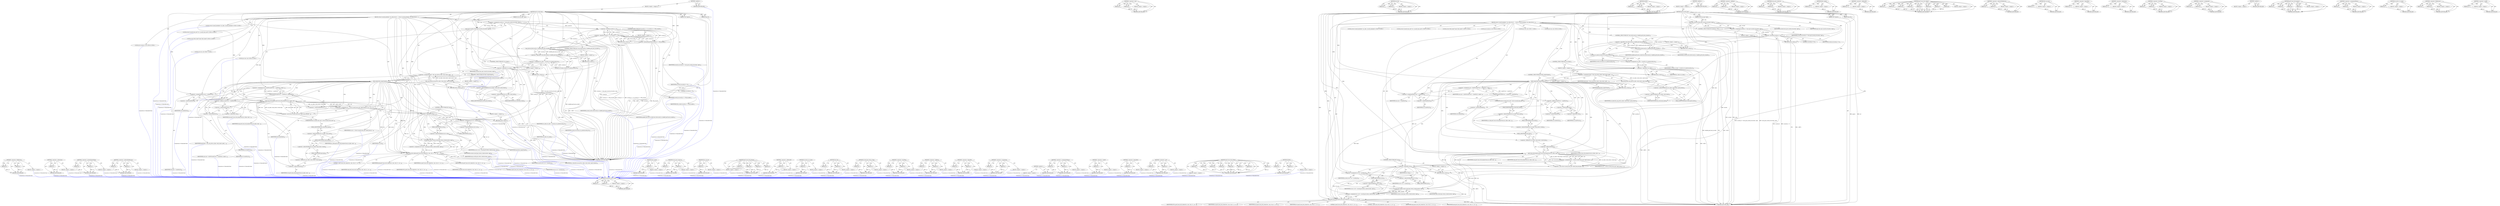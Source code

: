 digraph "ALIGN" {
vulnerable_234 [label=<(METHOD,syscall_get_return_value)>];
vulnerable_235 [label=<(PARAM,p1)>];
vulnerable_236 [label=<(PARAM,p2)>];
vulnerable_237 [label=<(BLOCK,&lt;empty&gt;,&lt;empty&gt;)>];
vulnerable_238 [label=<(METHOD_RETURN,ANY)>];
vulnerable_213 [label=<(METHOD,&lt;operator&gt;.cast)>];
vulnerable_214 [label=<(PARAM,p1)>];
vulnerable_215 [label=<(PARAM,p2)>];
vulnerable_216 [label=<(BLOCK,&lt;empty&gt;,&lt;empty&gt;)>];
vulnerable_217 [label=<(METHOD_RETURN,ANY)>];
vulnerable_168 [label=<(METHOD,test_bit)>];
vulnerable_169 [label=<(PARAM,p1)>];
vulnerable_170 [label=<(PARAM,p2)>];
vulnerable_171 [label=<(BLOCK,&lt;empty&gt;,&lt;empty&gt;)>];
vulnerable_172 [label=<(METHOD_RETURN,ANY)>];
vulnerable_190 [label=<(METHOD,ALIGN)>];
vulnerable_191 [label=<(PARAM,p1)>];
vulnerable_192 [label=<(PARAM,p2)>];
vulnerable_193 [label=<(BLOCK,&lt;empty&gt;,&lt;empty&gt;)>];
vulnerable_194 [label=<(METHOD_RETURN,ANY)>];
vulnerable_6 [label=<(METHOD,&lt;global&gt;)<SUB>1</SUB>>];
vulnerable_7 [label=<(BLOCK,&lt;empty&gt;,&lt;empty&gt;)<SUB>1</SUB>>];
vulnerable_8 [label=<(METHOD,perf_syscall_exit)<SUB>1</SUB>>];
vulnerable_9 [label=<(PARAM,void *ignore)<SUB>1</SUB>>];
vulnerable_10 [label=<(PARAM,struct pt_regs *regs)<SUB>1</SUB>>];
vulnerable_11 [label=<(PARAM,long ret)<SUB>1</SUB>>];
vulnerable_12 [label=<(BLOCK,{
	struct syscall_metadata *sys_data;
	struct s...,{
	struct syscall_metadata *sys_data;
	struct s...)<SUB>2</SUB>>];
vulnerable_13 [label="<(LOCAL,struct syscall_metadata* sys_data: syscall_metadata*)<SUB>3</SUB>>"];
vulnerable_14 [label="<(LOCAL,struct syscall_trace_exit* rec: syscall_trace_exit*)<SUB>4</SUB>>"];
vulnerable_15 [label="<(LOCAL,struct hlist_head* head: hlist_head*)<SUB>5</SUB>>"];
vulnerable_16 [label="<(LOCAL,int syscall_nr: int)<SUB>6</SUB>>"];
vulnerable_17 [label="<(LOCAL,int rctx: int)<SUB>7</SUB>>"];
vulnerable_18 [label="<(LOCAL,int size: int)<SUB>8</SUB>>"];
vulnerable_19 [label=<(&lt;operator&gt;.assignment,syscall_nr = trace_get_syscall_nr(current, regs))<SUB>10</SUB>>];
vulnerable_20 [label=<(IDENTIFIER,syscall_nr,syscall_nr = trace_get_syscall_nr(current, regs))<SUB>10</SUB>>];
vulnerable_21 [label=<(trace_get_syscall_nr,trace_get_syscall_nr(current, regs))<SUB>10</SUB>>];
vulnerable_22 [label=<(IDENTIFIER,current,trace_get_syscall_nr(current, regs))<SUB>10</SUB>>];
vulnerable_23 [label=<(IDENTIFIER,regs,trace_get_syscall_nr(current, regs))<SUB>10</SUB>>];
vulnerable_24 [label=<(CONTROL_STRUCTURE,IF,if (syscall_nr &lt; 0))<SUB>11</SUB>>];
vulnerable_25 [label=<(&lt;operator&gt;.lessThan,syscall_nr &lt; 0)<SUB>11</SUB>>];
vulnerable_26 [label=<(IDENTIFIER,syscall_nr,syscall_nr &lt; 0)<SUB>11</SUB>>];
vulnerable_27 [label=<(LITERAL,0,syscall_nr &lt; 0)<SUB>11</SUB>>];
vulnerable_28 [label=<(BLOCK,&lt;empty&gt;,&lt;empty&gt;)<SUB>12</SUB>>];
vulnerable_29 [label=<(RETURN,return;,return;)<SUB>12</SUB>>];
vulnerable_30 [label=<(CONTROL_STRUCTURE,IF,if (!test_bit(syscall_nr, enabled_perf_exit_syscalls)))<SUB>13</SUB>>];
vulnerable_31 [label=<(&lt;operator&gt;.logicalNot,!test_bit(syscall_nr, enabled_perf_exit_syscalls))<SUB>13</SUB>>];
vulnerable_32 [label=<(test_bit,test_bit(syscall_nr, enabled_perf_exit_syscalls))<SUB>13</SUB>>];
vulnerable_33 [label=<(IDENTIFIER,syscall_nr,test_bit(syscall_nr, enabled_perf_exit_syscalls))<SUB>13</SUB>>];
vulnerable_34 [label=<(IDENTIFIER,enabled_perf_exit_syscalls,test_bit(syscall_nr, enabled_perf_exit_syscalls))<SUB>13</SUB>>];
vulnerable_35 [label=<(BLOCK,&lt;empty&gt;,&lt;empty&gt;)<SUB>14</SUB>>];
vulnerable_36 [label=<(RETURN,return;,return;)<SUB>14</SUB>>];
vulnerable_37 [label=<(&lt;operator&gt;.assignment,sys_data = syscall_nr_to_meta(syscall_nr))<SUB>16</SUB>>];
vulnerable_38 [label=<(IDENTIFIER,sys_data,sys_data = syscall_nr_to_meta(syscall_nr))<SUB>16</SUB>>];
vulnerable_39 [label=<(syscall_nr_to_meta,syscall_nr_to_meta(syscall_nr))<SUB>16</SUB>>];
vulnerable_40 [label=<(IDENTIFIER,syscall_nr,syscall_nr_to_meta(syscall_nr))<SUB>16</SUB>>];
vulnerable_41 [label=<(CONTROL_STRUCTURE,IF,if (!sys_data))<SUB>17</SUB>>];
vulnerable_42 [label=<(&lt;operator&gt;.logicalNot,!sys_data)<SUB>17</SUB>>];
vulnerable_43 [label=<(IDENTIFIER,sys_data,!sys_data)<SUB>17</SUB>>];
vulnerable_44 [label=<(BLOCK,&lt;empty&gt;,&lt;empty&gt;)<SUB>18</SUB>>];
vulnerable_45 [label=<(RETURN,return;,return;)<SUB>18</SUB>>];
vulnerable_46 [label=<(&lt;operator&gt;.assignment,head = this_cpu_ptr(sys_data-&gt;exit_event-&gt;perf_...)<SUB>20</SUB>>];
vulnerable_47 [label=<(IDENTIFIER,head,head = this_cpu_ptr(sys_data-&gt;exit_event-&gt;perf_...)<SUB>20</SUB>>];
vulnerable_48 [label=<(this_cpu_ptr,this_cpu_ptr(sys_data-&gt;exit_event-&gt;perf_events))<SUB>20</SUB>>];
vulnerable_49 [label=<(&lt;operator&gt;.indirectFieldAccess,sys_data-&gt;exit_event-&gt;perf_events)<SUB>20</SUB>>];
vulnerable_50 [label=<(&lt;operator&gt;.indirectFieldAccess,sys_data-&gt;exit_event)<SUB>20</SUB>>];
vulnerable_51 [label=<(IDENTIFIER,sys_data,this_cpu_ptr(sys_data-&gt;exit_event-&gt;perf_events))<SUB>20</SUB>>];
vulnerable_52 [label=<(FIELD_IDENTIFIER,exit_event,exit_event)<SUB>20</SUB>>];
vulnerable_53 [label=<(FIELD_IDENTIFIER,perf_events,perf_events)<SUB>20</SUB>>];
vulnerable_54 [label=<(CONTROL_STRUCTURE,IF,if (hlist_empty(head)))<SUB>21</SUB>>];
vulnerable_55 [label=<(hlist_empty,hlist_empty(head))<SUB>21</SUB>>];
vulnerable_56 [label=<(IDENTIFIER,head,hlist_empty(head))<SUB>21</SUB>>];
vulnerable_57 [label=<(BLOCK,&lt;empty&gt;,&lt;empty&gt;)<SUB>22</SUB>>];
vulnerable_58 [label=<(RETURN,return;,return;)<SUB>22</SUB>>];
vulnerable_59 [label=<(&lt;operator&gt;.assignment,size = ALIGN(sizeof(*rec) + sizeof(u32), sizeof...)<SUB>25</SUB>>];
vulnerable_60 [label=<(IDENTIFIER,size,size = ALIGN(sizeof(*rec) + sizeof(u32), sizeof...)<SUB>25</SUB>>];
vulnerable_61 [label=<(ALIGN,ALIGN(sizeof(*rec) + sizeof(u32), sizeof(u64)))<SUB>25</SUB>>];
vulnerable_62 [label=<(&lt;operator&gt;.addition,sizeof(*rec) + sizeof(u32))<SUB>25</SUB>>];
vulnerable_63 [label=<(&lt;operator&gt;.sizeOf,sizeof(*rec))<SUB>25</SUB>>];
vulnerable_64 [label=<(&lt;operator&gt;.indirection,*rec)<SUB>25</SUB>>];
vulnerable_65 [label=<(IDENTIFIER,rec,sizeof(*rec))<SUB>25</SUB>>];
vulnerable_66 [label=<(&lt;operator&gt;.sizeOf,sizeof(u32))<SUB>25</SUB>>];
vulnerable_67 [label=<(IDENTIFIER,u32,sizeof(u32))<SUB>25</SUB>>];
vulnerable_68 [label=<(&lt;operator&gt;.sizeOf,sizeof(u64))<SUB>25</SUB>>];
vulnerable_69 [label=<(IDENTIFIER,u64,sizeof(u64))<SUB>25</SUB>>];
vulnerable_70 [label=<(&lt;operator&gt;.assignmentMinus,size -= sizeof(u32))<SUB>26</SUB>>];
vulnerable_71 [label=<(IDENTIFIER,size,size -= sizeof(u32))<SUB>26</SUB>>];
vulnerable_72 [label=<(&lt;operator&gt;.sizeOf,sizeof(u32))<SUB>26</SUB>>];
vulnerable_73 [label=<(IDENTIFIER,u32,sizeof(u32))<SUB>26</SUB>>];
vulnerable_74 [label=<(&lt;operator&gt;.assignment,rec = (struct syscall_trace_exit *)perf_trace_b...)<SUB>28</SUB>>];
vulnerable_75 [label=<(IDENTIFIER,rec,rec = (struct syscall_trace_exit *)perf_trace_b...)<SUB>28</SUB>>];
vulnerable_76 [label=<(&lt;operator&gt;.cast,(struct syscall_trace_exit *)perf_trace_buf_pre...)<SUB>28</SUB>>];
vulnerable_77 [label=<(UNKNOWN,struct syscall_trace_exit *,struct syscall_trace_exit *)<SUB>28</SUB>>];
vulnerable_78 [label=<(perf_trace_buf_prepare,perf_trace_buf_prepare(size,
				sys_data-&gt;exit...)<SUB>28</SUB>>];
vulnerable_79 [label=<(IDENTIFIER,size,perf_trace_buf_prepare(size,
				sys_data-&gt;exit...)<SUB>28</SUB>>];
vulnerable_80 [label=<(&lt;operator&gt;.fieldAccess,sys_data-&gt;exit_event-&gt;event.type)<SUB>29</SUB>>];
vulnerable_81 [label=<(&lt;operator&gt;.indirectFieldAccess,sys_data-&gt;exit_event-&gt;event)<SUB>29</SUB>>];
vulnerable_82 [label=<(&lt;operator&gt;.indirectFieldAccess,sys_data-&gt;exit_event)<SUB>29</SUB>>];
vulnerable_83 [label=<(IDENTIFIER,sys_data,perf_trace_buf_prepare(size,
				sys_data-&gt;exit...)<SUB>29</SUB>>];
vulnerable_84 [label=<(FIELD_IDENTIFIER,exit_event,exit_event)<SUB>29</SUB>>];
vulnerable_85 [label=<(FIELD_IDENTIFIER,event,event)<SUB>29</SUB>>];
vulnerable_86 [label=<(FIELD_IDENTIFIER,type,type)<SUB>29</SUB>>];
vulnerable_87 [label=<(IDENTIFIER,regs,perf_trace_buf_prepare(size,
				sys_data-&gt;exit...)<SUB>29</SUB>>];
vulnerable_88 [label=<(&lt;operator&gt;.addressOf,&amp;rctx)<SUB>29</SUB>>];
vulnerable_89 [label=<(IDENTIFIER,rctx,perf_trace_buf_prepare(size,
				sys_data-&gt;exit...)<SUB>29</SUB>>];
vulnerable_90 [label=<(CONTROL_STRUCTURE,IF,if (!rec))<SUB>30</SUB>>];
vulnerable_91 [label=<(&lt;operator&gt;.logicalNot,!rec)<SUB>30</SUB>>];
vulnerable_92 [label=<(IDENTIFIER,rec,!rec)<SUB>30</SUB>>];
vulnerable_93 [label=<(BLOCK,&lt;empty&gt;,&lt;empty&gt;)<SUB>31</SUB>>];
vulnerable_94 [label=<(RETURN,return;,return;)<SUB>31</SUB>>];
vulnerable_95 [label=<(&lt;operator&gt;.assignment,rec-&gt;nr = syscall_nr)<SUB>33</SUB>>];
vulnerable_96 [label=<(&lt;operator&gt;.indirectFieldAccess,rec-&gt;nr)<SUB>33</SUB>>];
vulnerable_97 [label=<(IDENTIFIER,rec,rec-&gt;nr = syscall_nr)<SUB>33</SUB>>];
vulnerable_98 [label=<(FIELD_IDENTIFIER,nr,nr)<SUB>33</SUB>>];
vulnerable_99 [label=<(IDENTIFIER,syscall_nr,rec-&gt;nr = syscall_nr)<SUB>33</SUB>>];
vulnerable_100 [label=<(&lt;operator&gt;.assignment,rec-&gt;ret = syscall_get_return_value(current, regs))<SUB>34</SUB>>];
vulnerable_101 [label=<(&lt;operator&gt;.indirectFieldAccess,rec-&gt;ret)<SUB>34</SUB>>];
vulnerable_102 [label=<(IDENTIFIER,rec,rec-&gt;ret = syscall_get_return_value(current, regs))<SUB>34</SUB>>];
vulnerable_103 [label=<(FIELD_IDENTIFIER,ret,ret)<SUB>34</SUB>>];
vulnerable_104 [label=<(syscall_get_return_value,syscall_get_return_value(current, regs))<SUB>34</SUB>>];
vulnerable_105 [label=<(IDENTIFIER,current,syscall_get_return_value(current, regs))<SUB>34</SUB>>];
vulnerable_106 [label=<(IDENTIFIER,regs,syscall_get_return_value(current, regs))<SUB>34</SUB>>];
vulnerable_107 [label=<(perf_trace_buf_submit,perf_trace_buf_submit(rec, size, rctx, 0, 1, re...)<SUB>35</SUB>>];
vulnerable_108 [label=<(IDENTIFIER,rec,perf_trace_buf_submit(rec, size, rctx, 0, 1, re...)<SUB>35</SUB>>];
vulnerable_109 [label=<(IDENTIFIER,size,perf_trace_buf_submit(rec, size, rctx, 0, 1, re...)<SUB>35</SUB>>];
vulnerable_110 [label=<(IDENTIFIER,rctx,perf_trace_buf_submit(rec, size, rctx, 0, 1, re...)<SUB>35</SUB>>];
vulnerable_111 [label=<(LITERAL,0,perf_trace_buf_submit(rec, size, rctx, 0, 1, re...)<SUB>35</SUB>>];
vulnerable_112 [label=<(LITERAL,1,perf_trace_buf_submit(rec, size, rctx, 0, 1, re...)<SUB>35</SUB>>];
vulnerable_113 [label=<(IDENTIFIER,regs,perf_trace_buf_submit(rec, size, rctx, 0, 1, re...)<SUB>35</SUB>>];
vulnerable_114 [label=<(IDENTIFIER,head,perf_trace_buf_submit(rec, size, rctx, 0, 1, re...)<SUB>35</SUB>>];
vulnerable_115 [label=<(IDENTIFIER,NULL,perf_trace_buf_submit(rec, size, rctx, 0, 1, re...)<SUB>35</SUB>>];
vulnerable_116 [label=<(METHOD_RETURN,void)<SUB>1</SUB>>];
vulnerable_118 [label=<(METHOD_RETURN,ANY)<SUB>1</SUB>>];
vulnerable_195 [label=<(METHOD,&lt;operator&gt;.addition)>];
vulnerable_196 [label=<(PARAM,p1)>];
vulnerable_197 [label=<(PARAM,p2)>];
vulnerable_198 [label=<(BLOCK,&lt;empty&gt;,&lt;empty&gt;)>];
vulnerable_199 [label=<(METHOD_RETURN,ANY)>];
vulnerable_154 [label=<(METHOD,trace_get_syscall_nr)>];
vulnerable_155 [label=<(PARAM,p1)>];
vulnerable_156 [label=<(PARAM,p2)>];
vulnerable_157 [label=<(BLOCK,&lt;empty&gt;,&lt;empty&gt;)>];
vulnerable_158 [label=<(METHOD_RETURN,ANY)>];
vulnerable_186 [label=<(METHOD,hlist_empty)>];
vulnerable_187 [label=<(PARAM,p1)>];
vulnerable_188 [label=<(BLOCK,&lt;empty&gt;,&lt;empty&gt;)>];
vulnerable_189 [label=<(METHOD_RETURN,ANY)>];
vulnerable_230 [label=<(METHOD,&lt;operator&gt;.addressOf)>];
vulnerable_231 [label=<(PARAM,p1)>];
vulnerable_232 [label=<(BLOCK,&lt;empty&gt;,&lt;empty&gt;)>];
vulnerable_233 [label=<(METHOD_RETURN,ANY)>];
vulnerable_239 [label=<(METHOD,perf_trace_buf_submit)>];
vulnerable_240 [label=<(PARAM,p1)>];
vulnerable_241 [label=<(PARAM,p2)>];
vulnerable_242 [label=<(PARAM,p3)>];
vulnerable_243 [label=<(PARAM,p4)>];
vulnerable_244 [label=<(PARAM,p5)>];
vulnerable_245 [label=<(PARAM,p6)>];
vulnerable_246 [label=<(PARAM,p7)>];
vulnerable_247 [label=<(PARAM,p8)>];
vulnerable_248 [label=<(BLOCK,&lt;empty&gt;,&lt;empty&gt;)>];
vulnerable_249 [label=<(METHOD_RETURN,ANY)>];
vulnerable_181 [label=<(METHOD,&lt;operator&gt;.indirectFieldAccess)>];
vulnerable_182 [label=<(PARAM,p1)>];
vulnerable_183 [label=<(PARAM,p2)>];
vulnerable_184 [label=<(BLOCK,&lt;empty&gt;,&lt;empty&gt;)>];
vulnerable_185 [label=<(METHOD_RETURN,ANY)>];
vulnerable_177 [label=<(METHOD,this_cpu_ptr)>];
vulnerable_178 [label=<(PARAM,p1)>];
vulnerable_179 [label=<(BLOCK,&lt;empty&gt;,&lt;empty&gt;)>];
vulnerable_180 [label=<(METHOD_RETURN,ANY)>];
vulnerable_164 [label=<(METHOD,&lt;operator&gt;.logicalNot)>];
vulnerable_165 [label=<(PARAM,p1)>];
vulnerable_166 [label=<(BLOCK,&lt;empty&gt;,&lt;empty&gt;)>];
vulnerable_167 [label=<(METHOD_RETURN,ANY)>];
vulnerable_204 [label=<(METHOD,&lt;operator&gt;.indirection)>];
vulnerable_205 [label=<(PARAM,p1)>];
vulnerable_206 [label=<(BLOCK,&lt;empty&gt;,&lt;empty&gt;)>];
vulnerable_207 [label=<(METHOD_RETURN,ANY)>];
vulnerable_159 [label=<(METHOD,&lt;operator&gt;.lessThan)>];
vulnerable_160 [label=<(PARAM,p1)>];
vulnerable_161 [label=<(PARAM,p2)>];
vulnerable_162 [label=<(BLOCK,&lt;empty&gt;,&lt;empty&gt;)>];
vulnerable_163 [label=<(METHOD_RETURN,ANY)>];
vulnerable_149 [label=<(METHOD,&lt;operator&gt;.assignment)>];
vulnerable_150 [label=<(PARAM,p1)>];
vulnerable_151 [label=<(PARAM,p2)>];
vulnerable_152 [label=<(BLOCK,&lt;empty&gt;,&lt;empty&gt;)>];
vulnerable_153 [label=<(METHOD_RETURN,ANY)>];
vulnerable_143 [label=<(METHOD,&lt;global&gt;)<SUB>1</SUB>>];
vulnerable_144 [label=<(BLOCK,&lt;empty&gt;,&lt;empty&gt;)>];
vulnerable_145 [label=<(METHOD_RETURN,ANY)>];
vulnerable_218 [label=<(METHOD,perf_trace_buf_prepare)>];
vulnerable_219 [label=<(PARAM,p1)>];
vulnerable_220 [label=<(PARAM,p2)>];
vulnerable_221 [label=<(PARAM,p3)>];
vulnerable_222 [label=<(PARAM,p4)>];
vulnerable_223 [label=<(BLOCK,&lt;empty&gt;,&lt;empty&gt;)>];
vulnerable_224 [label=<(METHOD_RETURN,ANY)>];
vulnerable_208 [label=<(METHOD,&lt;operator&gt;.assignmentMinus)>];
vulnerable_209 [label=<(PARAM,p1)>];
vulnerable_210 [label=<(PARAM,p2)>];
vulnerable_211 [label=<(BLOCK,&lt;empty&gt;,&lt;empty&gt;)>];
vulnerable_212 [label=<(METHOD_RETURN,ANY)>];
vulnerable_173 [label=<(METHOD,syscall_nr_to_meta)>];
vulnerable_174 [label=<(PARAM,p1)>];
vulnerable_175 [label=<(BLOCK,&lt;empty&gt;,&lt;empty&gt;)>];
vulnerable_176 [label=<(METHOD_RETURN,ANY)>];
vulnerable_225 [label=<(METHOD,&lt;operator&gt;.fieldAccess)>];
vulnerable_226 [label=<(PARAM,p1)>];
vulnerable_227 [label=<(PARAM,p2)>];
vulnerable_228 [label=<(BLOCK,&lt;empty&gt;,&lt;empty&gt;)>];
vulnerable_229 [label=<(METHOD_RETURN,ANY)>];
vulnerable_200 [label=<(METHOD,&lt;operator&gt;.sizeOf)>];
vulnerable_201 [label=<(PARAM,p1)>];
vulnerable_202 [label=<(BLOCK,&lt;empty&gt;,&lt;empty&gt;)>];
vulnerable_203 [label=<(METHOD_RETURN,ANY)>];
fixed_239 [label=<(METHOD,&lt;operator&gt;.fieldAccess)>];
fixed_240 [label=<(PARAM,p1)>];
fixed_241 [label=<(PARAM,p2)>];
fixed_242 [label=<(BLOCK,&lt;empty&gt;,&lt;empty&gt;)>];
fixed_243 [label=<(METHOD_RETURN,ANY)>];
fixed_218 [label=<(METHOD,&lt;operator&gt;.indirection)>];
fixed_219 [label=<(PARAM,p1)>];
fixed_220 [label=<(BLOCK,&lt;empty&gt;,&lt;empty&gt;)>];
fixed_221 [label=<(METHOD_RETURN,ANY)>];
fixed_173 [label=<(METHOD,&lt;operator&gt;.greaterEqualsThan)>];
fixed_174 [label=<(PARAM,p1)>];
fixed_175 [label=<(PARAM,p2)>];
fixed_176 [label=<(BLOCK,&lt;empty&gt;,&lt;empty&gt;)>];
fixed_177 [label=<(METHOD_RETURN,ANY)>];
fixed_195 [label=<(METHOD,&lt;operator&gt;.indirectFieldAccess)>];
fixed_196 [label=<(PARAM,p1)>];
fixed_197 [label=<(PARAM,p2)>];
fixed_198 [label=<(BLOCK,&lt;empty&gt;,&lt;empty&gt;)>];
fixed_199 [label=<(METHOD_RETURN,ANY)>];
fixed_6 [label=<(METHOD,&lt;global&gt;)<SUB>1</SUB>>];
fixed_7 [label=<(BLOCK,&lt;empty&gt;,&lt;empty&gt;)<SUB>1</SUB>>];
fixed_8 [label=<(METHOD,perf_syscall_exit)<SUB>1</SUB>>];
fixed_9 [label=<(PARAM,void *ignore)<SUB>1</SUB>>];
fixed_10 [label=<(PARAM,struct pt_regs *regs)<SUB>1</SUB>>];
fixed_11 [label=<(PARAM,long ret)<SUB>1</SUB>>];
fixed_12 [label=<(BLOCK,{
	struct syscall_metadata *sys_data;
	struct s...,{
	struct syscall_metadata *sys_data;
	struct s...)<SUB>2</SUB>>];
fixed_13 [label="<(LOCAL,struct syscall_metadata* sys_data: syscall_metadata*)<SUB>3</SUB>>"];
fixed_14 [label="<(LOCAL,struct syscall_trace_exit* rec: syscall_trace_exit*)<SUB>4</SUB>>"];
fixed_15 [label="<(LOCAL,struct hlist_head* head: hlist_head*)<SUB>5</SUB>>"];
fixed_16 [label="<(LOCAL,int syscall_nr: int)<SUB>6</SUB>>"];
fixed_17 [label="<(LOCAL,int rctx: int)<SUB>7</SUB>>"];
fixed_18 [label="<(LOCAL,int size: int)<SUB>8</SUB>>"];
fixed_19 [label=<(&lt;operator&gt;.assignment,syscall_nr = trace_get_syscall_nr(current, regs))<SUB>10</SUB>>];
fixed_20 [label=<(IDENTIFIER,syscall_nr,syscall_nr = trace_get_syscall_nr(current, regs))<SUB>10</SUB>>];
fixed_21 [label=<(trace_get_syscall_nr,trace_get_syscall_nr(current, regs))<SUB>10</SUB>>];
fixed_22 [label=<(IDENTIFIER,current,trace_get_syscall_nr(current, regs))<SUB>10</SUB>>];
fixed_23 [label=<(IDENTIFIER,regs,trace_get_syscall_nr(current, regs))<SUB>10</SUB>>];
fixed_24 [label=<(CONTROL_STRUCTURE,IF,if (syscall_nr &lt; 0 || syscall_nr &gt;= NR_syscalls))<SUB>11</SUB>>];
fixed_25 [label=<(&lt;operator&gt;.logicalOr,syscall_nr &lt; 0 || syscall_nr &gt;= NR_syscalls)<SUB>11</SUB>>];
fixed_26 [label=<(&lt;operator&gt;.lessThan,syscall_nr &lt; 0)<SUB>11</SUB>>];
fixed_27 [label=<(IDENTIFIER,syscall_nr,syscall_nr &lt; 0)<SUB>11</SUB>>];
fixed_28 [label=<(LITERAL,0,syscall_nr &lt; 0)<SUB>11</SUB>>];
fixed_29 [label=<(&lt;operator&gt;.greaterEqualsThan,syscall_nr &gt;= NR_syscalls)<SUB>11</SUB>>];
fixed_30 [label=<(IDENTIFIER,syscall_nr,syscall_nr &gt;= NR_syscalls)<SUB>11</SUB>>];
fixed_31 [label=<(IDENTIFIER,NR_syscalls,syscall_nr &gt;= NR_syscalls)<SUB>11</SUB>>];
fixed_32 [label=<(BLOCK,&lt;empty&gt;,&lt;empty&gt;)<SUB>12</SUB>>];
fixed_33 [label=<(RETURN,return;,return;)<SUB>12</SUB>>];
fixed_34 [label=<(CONTROL_STRUCTURE,IF,if (!test_bit(syscall_nr, enabled_perf_exit_syscalls)))<SUB>13</SUB>>];
fixed_35 [label=<(&lt;operator&gt;.logicalNot,!test_bit(syscall_nr, enabled_perf_exit_syscalls))<SUB>13</SUB>>];
fixed_36 [label=<(test_bit,test_bit(syscall_nr, enabled_perf_exit_syscalls))<SUB>13</SUB>>];
fixed_37 [label=<(IDENTIFIER,syscall_nr,test_bit(syscall_nr, enabled_perf_exit_syscalls))<SUB>13</SUB>>];
fixed_38 [label=<(IDENTIFIER,enabled_perf_exit_syscalls,test_bit(syscall_nr, enabled_perf_exit_syscalls))<SUB>13</SUB>>];
fixed_39 [label=<(BLOCK,&lt;empty&gt;,&lt;empty&gt;)<SUB>14</SUB>>];
fixed_40 [label=<(RETURN,return;,return;)<SUB>14</SUB>>];
fixed_41 [label=<(&lt;operator&gt;.assignment,sys_data = syscall_nr_to_meta(syscall_nr))<SUB>16</SUB>>];
fixed_42 [label=<(IDENTIFIER,sys_data,sys_data = syscall_nr_to_meta(syscall_nr))<SUB>16</SUB>>];
fixed_43 [label=<(syscall_nr_to_meta,syscall_nr_to_meta(syscall_nr))<SUB>16</SUB>>];
fixed_44 [label=<(IDENTIFIER,syscall_nr,syscall_nr_to_meta(syscall_nr))<SUB>16</SUB>>];
fixed_45 [label=<(CONTROL_STRUCTURE,IF,if (!sys_data))<SUB>17</SUB>>];
fixed_46 [label=<(&lt;operator&gt;.logicalNot,!sys_data)<SUB>17</SUB>>];
fixed_47 [label=<(IDENTIFIER,sys_data,!sys_data)<SUB>17</SUB>>];
fixed_48 [label=<(BLOCK,&lt;empty&gt;,&lt;empty&gt;)<SUB>18</SUB>>];
fixed_49 [label=<(RETURN,return;,return;)<SUB>18</SUB>>];
fixed_50 [label=<(&lt;operator&gt;.assignment,head = this_cpu_ptr(sys_data-&gt;exit_event-&gt;perf_...)<SUB>20</SUB>>];
fixed_51 [label=<(IDENTIFIER,head,head = this_cpu_ptr(sys_data-&gt;exit_event-&gt;perf_...)<SUB>20</SUB>>];
fixed_52 [label=<(this_cpu_ptr,this_cpu_ptr(sys_data-&gt;exit_event-&gt;perf_events))<SUB>20</SUB>>];
fixed_53 [label=<(&lt;operator&gt;.indirectFieldAccess,sys_data-&gt;exit_event-&gt;perf_events)<SUB>20</SUB>>];
fixed_54 [label=<(&lt;operator&gt;.indirectFieldAccess,sys_data-&gt;exit_event)<SUB>20</SUB>>];
fixed_55 [label=<(IDENTIFIER,sys_data,this_cpu_ptr(sys_data-&gt;exit_event-&gt;perf_events))<SUB>20</SUB>>];
fixed_56 [label=<(FIELD_IDENTIFIER,exit_event,exit_event)<SUB>20</SUB>>];
fixed_57 [label=<(FIELD_IDENTIFIER,perf_events,perf_events)<SUB>20</SUB>>];
fixed_58 [label=<(CONTROL_STRUCTURE,IF,if (hlist_empty(head)))<SUB>21</SUB>>];
fixed_59 [label=<(hlist_empty,hlist_empty(head))<SUB>21</SUB>>];
fixed_60 [label=<(IDENTIFIER,head,hlist_empty(head))<SUB>21</SUB>>];
fixed_61 [label=<(BLOCK,&lt;empty&gt;,&lt;empty&gt;)<SUB>22</SUB>>];
fixed_62 [label=<(RETURN,return;,return;)<SUB>22</SUB>>];
fixed_63 [label=<(&lt;operator&gt;.assignment,size = ALIGN(sizeof(*rec) + sizeof(u32), sizeof...)<SUB>25</SUB>>];
fixed_64 [label=<(IDENTIFIER,size,size = ALIGN(sizeof(*rec) + sizeof(u32), sizeof...)<SUB>25</SUB>>];
fixed_65 [label=<(ALIGN,ALIGN(sizeof(*rec) + sizeof(u32), sizeof(u64)))<SUB>25</SUB>>];
fixed_66 [label=<(&lt;operator&gt;.addition,sizeof(*rec) + sizeof(u32))<SUB>25</SUB>>];
fixed_67 [label=<(&lt;operator&gt;.sizeOf,sizeof(*rec))<SUB>25</SUB>>];
fixed_68 [label=<(&lt;operator&gt;.indirection,*rec)<SUB>25</SUB>>];
fixed_69 [label=<(IDENTIFIER,rec,sizeof(*rec))<SUB>25</SUB>>];
fixed_70 [label=<(&lt;operator&gt;.sizeOf,sizeof(u32))<SUB>25</SUB>>];
fixed_71 [label=<(IDENTIFIER,u32,sizeof(u32))<SUB>25</SUB>>];
fixed_72 [label=<(&lt;operator&gt;.sizeOf,sizeof(u64))<SUB>25</SUB>>];
fixed_73 [label=<(IDENTIFIER,u64,sizeof(u64))<SUB>25</SUB>>];
fixed_74 [label=<(&lt;operator&gt;.assignmentMinus,size -= sizeof(u32))<SUB>26</SUB>>];
fixed_75 [label=<(IDENTIFIER,size,size -= sizeof(u32))<SUB>26</SUB>>];
fixed_76 [label=<(&lt;operator&gt;.sizeOf,sizeof(u32))<SUB>26</SUB>>];
fixed_77 [label=<(IDENTIFIER,u32,sizeof(u32))<SUB>26</SUB>>];
fixed_78 [label=<(&lt;operator&gt;.assignment,rec = (struct syscall_trace_exit *)perf_trace_b...)<SUB>28</SUB>>];
fixed_79 [label=<(IDENTIFIER,rec,rec = (struct syscall_trace_exit *)perf_trace_b...)<SUB>28</SUB>>];
fixed_80 [label=<(&lt;operator&gt;.cast,(struct syscall_trace_exit *)perf_trace_buf_pre...)<SUB>28</SUB>>];
fixed_81 [label=<(UNKNOWN,struct syscall_trace_exit *,struct syscall_trace_exit *)<SUB>28</SUB>>];
fixed_82 [label=<(perf_trace_buf_prepare,perf_trace_buf_prepare(size,
				sys_data-&gt;exit...)<SUB>28</SUB>>];
fixed_83 [label=<(IDENTIFIER,size,perf_trace_buf_prepare(size,
				sys_data-&gt;exit...)<SUB>28</SUB>>];
fixed_84 [label=<(&lt;operator&gt;.fieldAccess,sys_data-&gt;exit_event-&gt;event.type)<SUB>29</SUB>>];
fixed_85 [label=<(&lt;operator&gt;.indirectFieldAccess,sys_data-&gt;exit_event-&gt;event)<SUB>29</SUB>>];
fixed_86 [label=<(&lt;operator&gt;.indirectFieldAccess,sys_data-&gt;exit_event)<SUB>29</SUB>>];
fixed_87 [label=<(IDENTIFIER,sys_data,perf_trace_buf_prepare(size,
				sys_data-&gt;exit...)<SUB>29</SUB>>];
fixed_88 [label=<(FIELD_IDENTIFIER,exit_event,exit_event)<SUB>29</SUB>>];
fixed_89 [label=<(FIELD_IDENTIFIER,event,event)<SUB>29</SUB>>];
fixed_90 [label=<(FIELD_IDENTIFIER,type,type)<SUB>29</SUB>>];
fixed_91 [label=<(IDENTIFIER,regs,perf_trace_buf_prepare(size,
				sys_data-&gt;exit...)<SUB>29</SUB>>];
fixed_92 [label=<(&lt;operator&gt;.addressOf,&amp;rctx)<SUB>29</SUB>>];
fixed_93 [label=<(IDENTIFIER,rctx,perf_trace_buf_prepare(size,
				sys_data-&gt;exit...)<SUB>29</SUB>>];
fixed_94 [label=<(CONTROL_STRUCTURE,IF,if (!rec))<SUB>30</SUB>>];
fixed_95 [label=<(&lt;operator&gt;.logicalNot,!rec)<SUB>30</SUB>>];
fixed_96 [label=<(IDENTIFIER,rec,!rec)<SUB>30</SUB>>];
fixed_97 [label=<(BLOCK,&lt;empty&gt;,&lt;empty&gt;)<SUB>31</SUB>>];
fixed_98 [label=<(RETURN,return;,return;)<SUB>31</SUB>>];
fixed_99 [label=<(&lt;operator&gt;.assignment,rec-&gt;nr = syscall_nr)<SUB>33</SUB>>];
fixed_100 [label=<(&lt;operator&gt;.indirectFieldAccess,rec-&gt;nr)<SUB>33</SUB>>];
fixed_101 [label=<(IDENTIFIER,rec,rec-&gt;nr = syscall_nr)<SUB>33</SUB>>];
fixed_102 [label=<(FIELD_IDENTIFIER,nr,nr)<SUB>33</SUB>>];
fixed_103 [label=<(IDENTIFIER,syscall_nr,rec-&gt;nr = syscall_nr)<SUB>33</SUB>>];
fixed_104 [label=<(&lt;operator&gt;.assignment,rec-&gt;ret = syscall_get_return_value(current, regs))<SUB>34</SUB>>];
fixed_105 [label=<(&lt;operator&gt;.indirectFieldAccess,rec-&gt;ret)<SUB>34</SUB>>];
fixed_106 [label=<(IDENTIFIER,rec,rec-&gt;ret = syscall_get_return_value(current, regs))<SUB>34</SUB>>];
fixed_107 [label=<(FIELD_IDENTIFIER,ret,ret)<SUB>34</SUB>>];
fixed_108 [label=<(syscall_get_return_value,syscall_get_return_value(current, regs))<SUB>34</SUB>>];
fixed_109 [label=<(IDENTIFIER,current,syscall_get_return_value(current, regs))<SUB>34</SUB>>];
fixed_110 [label=<(IDENTIFIER,regs,syscall_get_return_value(current, regs))<SUB>34</SUB>>];
fixed_111 [label=<(perf_trace_buf_submit,perf_trace_buf_submit(rec, size, rctx, 0, 1, re...)<SUB>35</SUB>>];
fixed_112 [label=<(IDENTIFIER,rec,perf_trace_buf_submit(rec, size, rctx, 0, 1, re...)<SUB>35</SUB>>];
fixed_113 [label=<(IDENTIFIER,size,perf_trace_buf_submit(rec, size, rctx, 0, 1, re...)<SUB>35</SUB>>];
fixed_114 [label=<(IDENTIFIER,rctx,perf_trace_buf_submit(rec, size, rctx, 0, 1, re...)<SUB>35</SUB>>];
fixed_115 [label=<(LITERAL,0,perf_trace_buf_submit(rec, size, rctx, 0, 1, re...)<SUB>35</SUB>>];
fixed_116 [label=<(LITERAL,1,perf_trace_buf_submit(rec, size, rctx, 0, 1, re...)<SUB>35</SUB>>];
fixed_117 [label=<(IDENTIFIER,regs,perf_trace_buf_submit(rec, size, rctx, 0, 1, re...)<SUB>35</SUB>>];
fixed_118 [label=<(IDENTIFIER,head,perf_trace_buf_submit(rec, size, rctx, 0, 1, re...)<SUB>35</SUB>>];
fixed_119 [label=<(IDENTIFIER,NULL,perf_trace_buf_submit(rec, size, rctx, 0, 1, re...)<SUB>35</SUB>>];
fixed_120 [label=<(METHOD_RETURN,void)<SUB>1</SUB>>];
fixed_122 [label=<(METHOD_RETURN,ANY)<SUB>1</SUB>>];
fixed_200 [label=<(METHOD,hlist_empty)>];
fixed_201 [label=<(PARAM,p1)>];
fixed_202 [label=<(BLOCK,&lt;empty&gt;,&lt;empty&gt;)>];
fixed_203 [label=<(METHOD_RETURN,ANY)>];
fixed_158 [label=<(METHOD,trace_get_syscall_nr)>];
fixed_159 [label=<(PARAM,p1)>];
fixed_160 [label=<(PARAM,p2)>];
fixed_161 [label=<(BLOCK,&lt;empty&gt;,&lt;empty&gt;)>];
fixed_162 [label=<(METHOD_RETURN,ANY)>];
fixed_191 [label=<(METHOD,this_cpu_ptr)>];
fixed_192 [label=<(PARAM,p1)>];
fixed_193 [label=<(BLOCK,&lt;empty&gt;,&lt;empty&gt;)>];
fixed_194 [label=<(METHOD_RETURN,ANY)>];
fixed_232 [label=<(METHOD,perf_trace_buf_prepare)>];
fixed_233 [label=<(PARAM,p1)>];
fixed_234 [label=<(PARAM,p2)>];
fixed_235 [label=<(PARAM,p3)>];
fixed_236 [label=<(PARAM,p4)>];
fixed_237 [label=<(BLOCK,&lt;empty&gt;,&lt;empty&gt;)>];
fixed_238 [label=<(METHOD_RETURN,ANY)>];
fixed_244 [label=<(METHOD,&lt;operator&gt;.addressOf)>];
fixed_245 [label=<(PARAM,p1)>];
fixed_246 [label=<(BLOCK,&lt;empty&gt;,&lt;empty&gt;)>];
fixed_247 [label=<(METHOD_RETURN,ANY)>];
fixed_187 [label=<(METHOD,syscall_nr_to_meta)>];
fixed_188 [label=<(PARAM,p1)>];
fixed_189 [label=<(BLOCK,&lt;empty&gt;,&lt;empty&gt;)>];
fixed_190 [label=<(METHOD_RETURN,ANY)>];
fixed_182 [label=<(METHOD,test_bit)>];
fixed_183 [label=<(PARAM,p1)>];
fixed_184 [label=<(PARAM,p2)>];
fixed_185 [label=<(BLOCK,&lt;empty&gt;,&lt;empty&gt;)>];
fixed_186 [label=<(METHOD_RETURN,ANY)>];
fixed_248 [label=<(METHOD,syscall_get_return_value)>];
fixed_249 [label=<(PARAM,p1)>];
fixed_250 [label=<(PARAM,p2)>];
fixed_251 [label=<(BLOCK,&lt;empty&gt;,&lt;empty&gt;)>];
fixed_252 [label=<(METHOD_RETURN,ANY)>];
fixed_168 [label=<(METHOD,&lt;operator&gt;.lessThan)>];
fixed_169 [label=<(PARAM,p1)>];
fixed_170 [label=<(PARAM,p2)>];
fixed_171 [label=<(BLOCK,&lt;empty&gt;,&lt;empty&gt;)>];
fixed_172 [label=<(METHOD_RETURN,ANY)>];
fixed_209 [label=<(METHOD,&lt;operator&gt;.addition)>];
fixed_210 [label=<(PARAM,p1)>];
fixed_211 [label=<(PARAM,p2)>];
fixed_212 [label=<(BLOCK,&lt;empty&gt;,&lt;empty&gt;)>];
fixed_213 [label=<(METHOD_RETURN,ANY)>];
fixed_163 [label=<(METHOD,&lt;operator&gt;.logicalOr)>];
fixed_164 [label=<(PARAM,p1)>];
fixed_165 [label=<(PARAM,p2)>];
fixed_166 [label=<(BLOCK,&lt;empty&gt;,&lt;empty&gt;)>];
fixed_167 [label=<(METHOD_RETURN,ANY)>];
fixed_153 [label=<(METHOD,&lt;operator&gt;.assignment)>];
fixed_154 [label=<(PARAM,p1)>];
fixed_155 [label=<(PARAM,p2)>];
fixed_156 [label=<(BLOCK,&lt;empty&gt;,&lt;empty&gt;)>];
fixed_157 [label=<(METHOD_RETURN,ANY)>];
fixed_147 [label=<(METHOD,&lt;global&gt;)<SUB>1</SUB>>];
fixed_148 [label=<(BLOCK,&lt;empty&gt;,&lt;empty&gt;)>];
fixed_149 [label=<(METHOD_RETURN,ANY)>];
fixed_222 [label=<(METHOD,&lt;operator&gt;.assignmentMinus)>];
fixed_223 [label=<(PARAM,p1)>];
fixed_224 [label=<(PARAM,p2)>];
fixed_225 [label=<(BLOCK,&lt;empty&gt;,&lt;empty&gt;)>];
fixed_226 [label=<(METHOD_RETURN,ANY)>];
fixed_214 [label=<(METHOD,&lt;operator&gt;.sizeOf)>];
fixed_215 [label=<(PARAM,p1)>];
fixed_216 [label=<(BLOCK,&lt;empty&gt;,&lt;empty&gt;)>];
fixed_217 [label=<(METHOD_RETURN,ANY)>];
fixed_178 [label=<(METHOD,&lt;operator&gt;.logicalNot)>];
fixed_179 [label=<(PARAM,p1)>];
fixed_180 [label=<(BLOCK,&lt;empty&gt;,&lt;empty&gt;)>];
fixed_181 [label=<(METHOD_RETURN,ANY)>];
fixed_227 [label=<(METHOD,&lt;operator&gt;.cast)>];
fixed_228 [label=<(PARAM,p1)>];
fixed_229 [label=<(PARAM,p2)>];
fixed_230 [label=<(BLOCK,&lt;empty&gt;,&lt;empty&gt;)>];
fixed_231 [label=<(METHOD_RETURN,ANY)>];
fixed_253 [label=<(METHOD,perf_trace_buf_submit)>];
fixed_254 [label=<(PARAM,p1)>];
fixed_255 [label=<(PARAM,p2)>];
fixed_256 [label=<(PARAM,p3)>];
fixed_257 [label=<(PARAM,p4)>];
fixed_258 [label=<(PARAM,p5)>];
fixed_259 [label=<(PARAM,p6)>];
fixed_260 [label=<(PARAM,p7)>];
fixed_261 [label=<(PARAM,p8)>];
fixed_262 [label=<(BLOCK,&lt;empty&gt;,&lt;empty&gt;)>];
fixed_263 [label=<(METHOD_RETURN,ANY)>];
fixed_204 [label=<(METHOD,ALIGN)>];
fixed_205 [label=<(PARAM,p1)>];
fixed_206 [label=<(PARAM,p2)>];
fixed_207 [label=<(BLOCK,&lt;empty&gt;,&lt;empty&gt;)>];
fixed_208 [label=<(METHOD_RETURN,ANY)>];
vulnerable_234 -> vulnerable_235  [key=0, label="AST: "];
vulnerable_234 -> vulnerable_235  [key=1, label="DDG: "];
vulnerable_234 -> vulnerable_237  [key=0, label="AST: "];
vulnerable_234 -> vulnerable_236  [key=0, label="AST: "];
vulnerable_234 -> vulnerable_236  [key=1, label="DDG: "];
vulnerable_234 -> vulnerable_238  [key=0, label="AST: "];
vulnerable_234 -> vulnerable_238  [key=1, label="CFG: "];
vulnerable_235 -> vulnerable_238  [key=0, label="DDG: p1"];
vulnerable_236 -> vulnerable_238  [key=0, label="DDG: p2"];
vulnerable_213 -> vulnerable_214  [key=0, label="AST: "];
vulnerable_213 -> vulnerable_214  [key=1, label="DDG: "];
vulnerable_213 -> vulnerable_216  [key=0, label="AST: "];
vulnerable_213 -> vulnerable_215  [key=0, label="AST: "];
vulnerable_213 -> vulnerable_215  [key=1, label="DDG: "];
vulnerable_213 -> vulnerable_217  [key=0, label="AST: "];
vulnerable_213 -> vulnerable_217  [key=1, label="CFG: "];
vulnerable_214 -> vulnerable_217  [key=0, label="DDG: p1"];
vulnerable_215 -> vulnerable_217  [key=0, label="DDG: p2"];
vulnerable_168 -> vulnerable_169  [key=0, label="AST: "];
vulnerable_168 -> vulnerable_169  [key=1, label="DDG: "];
vulnerable_168 -> vulnerable_171  [key=0, label="AST: "];
vulnerable_168 -> vulnerable_170  [key=0, label="AST: "];
vulnerable_168 -> vulnerable_170  [key=1, label="DDG: "];
vulnerable_168 -> vulnerable_172  [key=0, label="AST: "];
vulnerable_168 -> vulnerable_172  [key=1, label="CFG: "];
vulnerable_169 -> vulnerable_172  [key=0, label="DDG: p1"];
vulnerable_170 -> vulnerable_172  [key=0, label="DDG: p2"];
vulnerable_190 -> vulnerable_191  [key=0, label="AST: "];
vulnerable_190 -> vulnerable_191  [key=1, label="DDG: "];
vulnerable_190 -> vulnerable_193  [key=0, label="AST: "];
vulnerable_190 -> vulnerable_192  [key=0, label="AST: "];
vulnerable_190 -> vulnerable_192  [key=1, label="DDG: "];
vulnerable_190 -> vulnerable_194  [key=0, label="AST: "];
vulnerable_190 -> vulnerable_194  [key=1, label="CFG: "];
vulnerable_191 -> vulnerable_194  [key=0, label="DDG: p1"];
vulnerable_192 -> vulnerable_194  [key=0, label="DDG: p2"];
vulnerable_6 -> vulnerable_7  [key=0, label="AST: "];
vulnerable_6 -> vulnerable_118  [key=0, label="AST: "];
vulnerable_6 -> vulnerable_118  [key=1, label="CFG: "];
vulnerable_7 -> vulnerable_8  [key=0, label="AST: "];
vulnerable_8 -> vulnerable_9  [key=0, label="AST: "];
vulnerable_8 -> vulnerable_9  [key=1, label="DDG: "];
vulnerable_8 -> vulnerable_10  [key=0, label="AST: "];
vulnerable_8 -> vulnerable_10  [key=1, label="DDG: "];
vulnerable_8 -> vulnerable_11  [key=0, label="AST: "];
vulnerable_8 -> vulnerable_11  [key=1, label="DDG: "];
vulnerable_8 -> vulnerable_12  [key=0, label="AST: "];
vulnerable_8 -> vulnerable_116  [key=0, label="AST: "];
vulnerable_8 -> vulnerable_21  [key=0, label="CFG: "];
vulnerable_8 -> vulnerable_21  [key=1, label="DDG: "];
vulnerable_8 -> vulnerable_95  [key=0, label="DDG: "];
vulnerable_8 -> vulnerable_70  [key=0, label="DDG: "];
vulnerable_8 -> vulnerable_107  [key=0, label="DDG: "];
vulnerable_8 -> vulnerable_25  [key=0, label="DDG: "];
vulnerable_8 -> vulnerable_29  [key=0, label="DDG: "];
vulnerable_8 -> vulnerable_36  [key=0, label="DDG: "];
vulnerable_8 -> vulnerable_39  [key=0, label="DDG: "];
vulnerable_8 -> vulnerable_42  [key=0, label="DDG: "];
vulnerable_8 -> vulnerable_45  [key=0, label="DDG: "];
vulnerable_8 -> vulnerable_55  [key=0, label="DDG: "];
vulnerable_8 -> vulnerable_58  [key=0, label="DDG: "];
vulnerable_8 -> vulnerable_91  [key=0, label="DDG: "];
vulnerable_8 -> vulnerable_94  [key=0, label="DDG: "];
vulnerable_8 -> vulnerable_104  [key=0, label="DDG: "];
vulnerable_8 -> vulnerable_32  [key=0, label="DDG: "];
vulnerable_8 -> vulnerable_78  [key=0, label="DDG: "];
vulnerable_9 -> vulnerable_116  [key=0, label="DDG: ignore"];
vulnerable_10 -> vulnerable_21  [key=0, label="DDG: regs"];
vulnerable_11 -> vulnerable_116  [key=0, label="DDG: ret"];
vulnerable_12 -> vulnerable_13  [key=0, label="AST: "];
vulnerable_12 -> vulnerable_14  [key=0, label="AST: "];
vulnerable_12 -> vulnerable_15  [key=0, label="AST: "];
vulnerable_12 -> vulnerable_16  [key=0, label="AST: "];
vulnerable_12 -> vulnerable_17  [key=0, label="AST: "];
vulnerable_12 -> vulnerable_18  [key=0, label="AST: "];
vulnerable_12 -> vulnerable_19  [key=0, label="AST: "];
vulnerable_12 -> vulnerable_24  [key=0, label="AST: "];
vulnerable_12 -> vulnerable_30  [key=0, label="AST: "];
vulnerable_12 -> vulnerable_37  [key=0, label="AST: "];
vulnerable_12 -> vulnerable_41  [key=0, label="AST: "];
vulnerable_12 -> vulnerable_46  [key=0, label="AST: "];
vulnerable_12 -> vulnerable_54  [key=0, label="AST: "];
vulnerable_12 -> vulnerable_59  [key=0, label="AST: "];
vulnerable_12 -> vulnerable_70  [key=0, label="AST: "];
vulnerable_12 -> vulnerable_74  [key=0, label="AST: "];
vulnerable_12 -> vulnerable_90  [key=0, label="AST: "];
vulnerable_12 -> vulnerable_95  [key=0, label="AST: "];
vulnerable_12 -> vulnerable_100  [key=0, label="AST: "];
vulnerable_12 -> vulnerable_107  [key=0, label="AST: "];
vulnerable_19 -> vulnerable_20  [key=0, label="AST: "];
vulnerable_19 -> vulnerable_21  [key=0, label="AST: "];
vulnerable_19 -> vulnerable_25  [key=0, label="CFG: "];
vulnerable_19 -> vulnerable_25  [key=1, label="DDG: syscall_nr"];
vulnerable_19 -> vulnerable_116  [key=0, label="DDG: trace_get_syscall_nr(current, regs)"];
vulnerable_19 -> vulnerable_116  [key=1, label="DDG: syscall_nr = trace_get_syscall_nr(current, regs)"];
vulnerable_21 -> vulnerable_22  [key=0, label="AST: "];
vulnerable_21 -> vulnerable_23  [key=0, label="AST: "];
vulnerable_21 -> vulnerable_19  [key=0, label="CFG: "];
vulnerable_21 -> vulnerable_19  [key=1, label="DDG: current"];
vulnerable_21 -> vulnerable_19  [key=2, label="DDG: regs"];
vulnerable_21 -> vulnerable_116  [key=0, label="DDG: current"];
vulnerable_21 -> vulnerable_116  [key=1, label="DDG: regs"];
vulnerable_21 -> vulnerable_104  [key=0, label="DDG: current"];
vulnerable_21 -> vulnerable_78  [key=0, label="DDG: regs"];
vulnerable_24 -> vulnerable_25  [key=0, label="AST: "];
vulnerable_24 -> vulnerable_28  [key=0, label="AST: "];
vulnerable_25 -> vulnerable_26  [key=0, label="AST: "];
vulnerable_25 -> vulnerable_27  [key=0, label="AST: "];
vulnerable_25 -> vulnerable_29  [key=0, label="CFG: "];
vulnerable_25 -> vulnerable_29  [key=1, label="CDG: "];
vulnerable_25 -> vulnerable_32  [key=0, label="CFG: "];
vulnerable_25 -> vulnerable_32  [key=1, label="DDG: syscall_nr"];
vulnerable_25 -> vulnerable_32  [key=2, label="CDG: "];
vulnerable_25 -> vulnerable_116  [key=0, label="DDG: syscall_nr"];
vulnerable_25 -> vulnerable_116  [key=1, label="DDG: syscall_nr &lt; 0"];
vulnerable_25 -> vulnerable_31  [key=0, label="CDG: "];
vulnerable_28 -> vulnerable_29  [key=0, label="AST: "];
vulnerable_29 -> vulnerable_116  [key=0, label="CFG: "];
vulnerable_29 -> vulnerable_116  [key=1, label="DDG: &lt;RET&gt;"];
vulnerable_30 -> vulnerable_31  [key=0, label="AST: "];
vulnerable_30 -> vulnerable_35  [key=0, label="AST: "];
vulnerable_31 -> vulnerable_32  [key=0, label="AST: "];
vulnerable_31 -> vulnerable_36  [key=0, label="CFG: "];
vulnerable_31 -> vulnerable_36  [key=1, label="CDG: "];
vulnerable_31 -> vulnerable_39  [key=0, label="CFG: "];
vulnerable_31 -> vulnerable_39  [key=1, label="CDG: "];
vulnerable_31 -> vulnerable_42  [key=0, label="CDG: "];
vulnerable_31 -> vulnerable_37  [key=0, label="CDG: "];
vulnerable_32 -> vulnerable_33  [key=0, label="AST: "];
vulnerable_32 -> vulnerable_34  [key=0, label="AST: "];
vulnerable_32 -> vulnerable_31  [key=0, label="CFG: "];
vulnerable_32 -> vulnerable_31  [key=1, label="DDG: syscall_nr"];
vulnerable_32 -> vulnerable_31  [key=2, label="DDG: enabled_perf_exit_syscalls"];
vulnerable_32 -> vulnerable_116  [key=0, label="DDG: enabled_perf_exit_syscalls"];
vulnerable_32 -> vulnerable_39  [key=0, label="DDG: syscall_nr"];
vulnerable_35 -> vulnerable_36  [key=0, label="AST: "];
vulnerable_36 -> vulnerable_116  [key=0, label="CFG: "];
vulnerable_36 -> vulnerable_116  [key=1, label="DDG: &lt;RET&gt;"];
vulnerable_37 -> vulnerable_38  [key=0, label="AST: "];
vulnerable_37 -> vulnerable_39  [key=0, label="AST: "];
vulnerable_37 -> vulnerable_42  [key=0, label="CFG: "];
vulnerable_37 -> vulnerable_42  [key=1, label="DDG: sys_data"];
vulnerable_39 -> vulnerable_40  [key=0, label="AST: "];
vulnerable_39 -> vulnerable_37  [key=0, label="CFG: "];
vulnerable_39 -> vulnerable_37  [key=1, label="DDG: syscall_nr"];
vulnerable_39 -> vulnerable_95  [key=0, label="DDG: syscall_nr"];
vulnerable_41 -> vulnerable_42  [key=0, label="AST: "];
vulnerable_41 -> vulnerable_44  [key=0, label="AST: "];
vulnerable_42 -> vulnerable_43  [key=0, label="AST: "];
vulnerable_42 -> vulnerable_45  [key=0, label="CFG: "];
vulnerable_42 -> vulnerable_45  [key=1, label="CDG: "];
vulnerable_42 -> vulnerable_52  [key=0, label="CFG: "];
vulnerable_42 -> vulnerable_52  [key=1, label="CDG: "];
vulnerable_42 -> vulnerable_48  [key=0, label="CDG: "];
vulnerable_42 -> vulnerable_49  [key=0, label="CDG: "];
vulnerable_42 -> vulnerable_46  [key=0, label="CDG: "];
vulnerable_42 -> vulnerable_50  [key=0, label="CDG: "];
vulnerable_42 -> vulnerable_53  [key=0, label="CDG: "];
vulnerable_42 -> vulnerable_55  [key=0, label="CDG: "];
vulnerable_44 -> vulnerable_45  [key=0, label="AST: "];
vulnerable_45 -> vulnerable_116  [key=0, label="CFG: "];
vulnerable_45 -> vulnerable_116  [key=1, label="DDG: &lt;RET&gt;"];
vulnerable_46 -> vulnerable_47  [key=0, label="AST: "];
vulnerable_46 -> vulnerable_48  [key=0, label="AST: "];
vulnerable_46 -> vulnerable_55  [key=0, label="CFG: "];
vulnerable_46 -> vulnerable_55  [key=1, label="DDG: head"];
vulnerable_48 -> vulnerable_49  [key=0, label="AST: "];
vulnerable_48 -> vulnerable_46  [key=0, label="CFG: "];
vulnerable_48 -> vulnerable_46  [key=1, label="DDG: sys_data-&gt;exit_event-&gt;perf_events"];
vulnerable_49 -> vulnerable_50  [key=0, label="AST: "];
vulnerable_49 -> vulnerable_53  [key=0, label="AST: "];
vulnerable_49 -> vulnerable_48  [key=0, label="CFG: "];
vulnerable_50 -> vulnerable_51  [key=0, label="AST: "];
vulnerable_50 -> vulnerable_52  [key=0, label="AST: "];
vulnerable_50 -> vulnerable_53  [key=0, label="CFG: "];
vulnerable_52 -> vulnerable_50  [key=0, label="CFG: "];
vulnerable_53 -> vulnerable_49  [key=0, label="CFG: "];
vulnerable_54 -> vulnerable_55  [key=0, label="AST: "];
vulnerable_54 -> vulnerable_57  [key=0, label="AST: "];
vulnerable_55 -> vulnerable_56  [key=0, label="AST: "];
vulnerable_55 -> vulnerable_58  [key=0, label="CFG: "];
vulnerable_55 -> vulnerable_58  [key=1, label="CDG: "];
vulnerable_55 -> vulnerable_64  [key=0, label="CFG: "];
vulnerable_55 -> vulnerable_64  [key=1, label="CDG: "];
vulnerable_55 -> vulnerable_107  [key=0, label="DDG: head"];
vulnerable_55 -> vulnerable_68  [key=0, label="CDG: "];
vulnerable_55 -> vulnerable_77  [key=0, label="CDG: "];
vulnerable_55 -> vulnerable_66  [key=0, label="CDG: "];
vulnerable_55 -> vulnerable_81  [key=0, label="CDG: "];
vulnerable_55 -> vulnerable_84  [key=0, label="CDG: "];
vulnerable_55 -> vulnerable_85  [key=0, label="CDG: "];
vulnerable_55 -> vulnerable_72  [key=0, label="CDG: "];
vulnerable_55 -> vulnerable_74  [key=0, label="CDG: "];
vulnerable_55 -> vulnerable_76  [key=0, label="CDG: "];
vulnerable_55 -> vulnerable_59  [key=0, label="CDG: "];
vulnerable_55 -> vulnerable_91  [key=0, label="CDG: "];
vulnerable_55 -> vulnerable_82  [key=0, label="CDG: "];
vulnerable_55 -> vulnerable_80  [key=0, label="CDG: "];
vulnerable_55 -> vulnerable_61  [key=0, label="CDG: "];
vulnerable_55 -> vulnerable_88  [key=0, label="CDG: "];
vulnerable_55 -> vulnerable_70  [key=0, label="CDG: "];
vulnerable_55 -> vulnerable_63  [key=0, label="CDG: "];
vulnerable_55 -> vulnerable_78  [key=0, label="CDG: "];
vulnerable_55 -> vulnerable_62  [key=0, label="CDG: "];
vulnerable_55 -> vulnerable_86  [key=0, label="CDG: "];
vulnerable_57 -> vulnerable_58  [key=0, label="AST: "];
vulnerable_58 -> vulnerable_116  [key=0, label="CFG: "];
vulnerable_58 -> vulnerable_116  [key=1, label="DDG: &lt;RET&gt;"];
vulnerable_59 -> vulnerable_60  [key=0, label="AST: "];
vulnerable_59 -> vulnerable_61  [key=0, label="AST: "];
vulnerable_59 -> vulnerable_72  [key=0, label="CFG: "];
vulnerable_59 -> vulnerable_70  [key=0, label="DDG: size"];
vulnerable_61 -> vulnerable_62  [key=0, label="AST: "];
vulnerable_61 -> vulnerable_68  [key=0, label="AST: "];
vulnerable_61 -> vulnerable_59  [key=0, label="CFG: "];
vulnerable_61 -> vulnerable_59  [key=1, label="DDG: sizeof(*rec) + sizeof(u32)"];
vulnerable_62 -> vulnerable_63  [key=0, label="AST: "];
vulnerable_62 -> vulnerable_66  [key=0, label="AST: "];
vulnerable_62 -> vulnerable_68  [key=0, label="CFG: "];
vulnerable_63 -> vulnerable_64  [key=0, label="AST: "];
vulnerable_63 -> vulnerable_66  [key=0, label="CFG: "];
vulnerable_64 -> vulnerable_65  [key=0, label="AST: "];
vulnerable_64 -> vulnerable_63  [key=0, label="CFG: "];
vulnerable_66 -> vulnerable_67  [key=0, label="AST: "];
vulnerable_66 -> vulnerable_62  [key=0, label="CFG: "];
vulnerable_68 -> vulnerable_69  [key=0, label="AST: "];
vulnerable_68 -> vulnerable_61  [key=0, label="CFG: "];
vulnerable_68 -> vulnerable_116  [key=0, label="DDG: u64"];
vulnerable_70 -> vulnerable_71  [key=0, label="AST: "];
vulnerable_70 -> vulnerable_72  [key=0, label="AST: "];
vulnerable_70 -> vulnerable_77  [key=0, label="CFG: "];
vulnerable_70 -> vulnerable_78  [key=0, label="DDG: size"];
vulnerable_72 -> vulnerable_73  [key=0, label="AST: "];
vulnerable_72 -> vulnerable_70  [key=0, label="CFG: "];
vulnerable_74 -> vulnerable_75  [key=0, label="AST: "];
vulnerable_74 -> vulnerable_76  [key=0, label="AST: "];
vulnerable_74 -> vulnerable_91  [key=0, label="CFG: "];
vulnerable_74 -> vulnerable_91  [key=1, label="DDG: rec"];
vulnerable_76 -> vulnerable_77  [key=0, label="AST: "];
vulnerable_76 -> vulnerable_78  [key=0, label="AST: "];
vulnerable_76 -> vulnerable_74  [key=0, label="CFG: "];
vulnerable_77 -> vulnerable_84  [key=0, label="CFG: "];
vulnerable_78 -> vulnerable_79  [key=0, label="AST: "];
vulnerable_78 -> vulnerable_80  [key=0, label="AST: "];
vulnerable_78 -> vulnerable_87  [key=0, label="AST: "];
vulnerable_78 -> vulnerable_88  [key=0, label="AST: "];
vulnerable_78 -> vulnerable_76  [key=0, label="CFG: "];
vulnerable_78 -> vulnerable_76  [key=1, label="DDG: size"];
vulnerable_78 -> vulnerable_76  [key=2, label="DDG: sys_data-&gt;exit_event-&gt;event.type"];
vulnerable_78 -> vulnerable_76  [key=3, label="DDG: regs"];
vulnerable_78 -> vulnerable_76  [key=4, label="DDG: &amp;rctx"];
vulnerable_78 -> vulnerable_74  [key=0, label="DDG: size"];
vulnerable_78 -> vulnerable_74  [key=1, label="DDG: sys_data-&gt;exit_event-&gt;event.type"];
vulnerable_78 -> vulnerable_74  [key=2, label="DDG: regs"];
vulnerable_78 -> vulnerable_74  [key=3, label="DDG: &amp;rctx"];
vulnerable_78 -> vulnerable_107  [key=0, label="DDG: size"];
vulnerable_78 -> vulnerable_107  [key=1, label="DDG: &amp;rctx"];
vulnerable_78 -> vulnerable_104  [key=0, label="DDG: regs"];
vulnerable_80 -> vulnerable_81  [key=0, label="AST: "];
vulnerable_80 -> vulnerable_86  [key=0, label="AST: "];
vulnerable_80 -> vulnerable_88  [key=0, label="CFG: "];
vulnerable_81 -> vulnerable_82  [key=0, label="AST: "];
vulnerable_81 -> vulnerable_85  [key=0, label="AST: "];
vulnerable_81 -> vulnerable_86  [key=0, label="CFG: "];
vulnerable_82 -> vulnerable_83  [key=0, label="AST: "];
vulnerable_82 -> vulnerable_84  [key=0, label="AST: "];
vulnerable_82 -> vulnerable_85  [key=0, label="CFG: "];
vulnerable_84 -> vulnerable_82  [key=0, label="CFG: "];
vulnerable_85 -> vulnerable_81  [key=0, label="CFG: "];
vulnerable_86 -> vulnerable_80  [key=0, label="CFG: "];
vulnerable_88 -> vulnerable_89  [key=0, label="AST: "];
vulnerable_88 -> vulnerable_78  [key=0, label="CFG: "];
vulnerable_90 -> vulnerable_91  [key=0, label="AST: "];
vulnerable_90 -> vulnerable_93  [key=0, label="AST: "];
vulnerable_91 -> vulnerable_92  [key=0, label="AST: "];
vulnerable_91 -> vulnerable_94  [key=0, label="CFG: "];
vulnerable_91 -> vulnerable_94  [key=1, label="CDG: "];
vulnerable_91 -> vulnerable_98  [key=0, label="CFG: "];
vulnerable_91 -> vulnerable_98  [key=1, label="CDG: "];
vulnerable_91 -> vulnerable_107  [key=0, label="DDG: rec"];
vulnerable_91 -> vulnerable_107  [key=1, label="CDG: "];
vulnerable_91 -> vulnerable_96  [key=0, label="CDG: "];
vulnerable_91 -> vulnerable_103  [key=0, label="CDG: "];
vulnerable_91 -> vulnerable_104  [key=0, label="CDG: "];
vulnerable_91 -> vulnerable_95  [key=0, label="CDG: "];
vulnerable_91 -> vulnerable_101  [key=0, label="CDG: "];
vulnerable_91 -> vulnerable_100  [key=0, label="CDG: "];
vulnerable_93 -> vulnerable_94  [key=0, label="AST: "];
vulnerable_94 -> vulnerable_116  [key=0, label="CFG: "];
vulnerable_94 -> vulnerable_116  [key=1, label="DDG: &lt;RET&gt;"];
vulnerable_95 -> vulnerable_96  [key=0, label="AST: "];
vulnerable_95 -> vulnerable_99  [key=0, label="AST: "];
vulnerable_95 -> vulnerable_103  [key=0, label="CFG: "];
vulnerable_95 -> vulnerable_107  [key=0, label="DDG: rec-&gt;nr"];
vulnerable_96 -> vulnerable_97  [key=0, label="AST: "];
vulnerable_96 -> vulnerable_98  [key=0, label="AST: "];
vulnerable_96 -> vulnerable_95  [key=0, label="CFG: "];
vulnerable_98 -> vulnerable_96  [key=0, label="CFG: "];
vulnerable_100 -> vulnerable_101  [key=0, label="AST: "];
vulnerable_100 -> vulnerable_104  [key=0, label="AST: "];
vulnerable_100 -> vulnerable_107  [key=0, label="CFG: "];
vulnerable_100 -> vulnerable_107  [key=1, label="DDG: rec-&gt;ret"];
vulnerable_101 -> vulnerable_102  [key=0, label="AST: "];
vulnerable_101 -> vulnerable_103  [key=0, label="AST: "];
vulnerable_101 -> vulnerable_104  [key=0, label="CFG: "];
vulnerable_103 -> vulnerable_101  [key=0, label="CFG: "];
vulnerable_104 -> vulnerable_105  [key=0, label="AST: "];
vulnerable_104 -> vulnerable_106  [key=0, label="AST: "];
vulnerable_104 -> vulnerable_100  [key=0, label="CFG: "];
vulnerable_104 -> vulnerable_100  [key=1, label="DDG: current"];
vulnerable_104 -> vulnerable_100  [key=2, label="DDG: regs"];
vulnerable_104 -> vulnerable_107  [key=0, label="DDG: regs"];
vulnerable_107 -> vulnerable_108  [key=0, label="AST: "];
vulnerable_107 -> vulnerable_109  [key=0, label="AST: "];
vulnerable_107 -> vulnerable_110  [key=0, label="AST: "];
vulnerable_107 -> vulnerable_111  [key=0, label="AST: "];
vulnerable_107 -> vulnerable_112  [key=0, label="AST: "];
vulnerable_107 -> vulnerable_113  [key=0, label="AST: "];
vulnerable_107 -> vulnerable_114  [key=0, label="AST: "];
vulnerable_107 -> vulnerable_115  [key=0, label="AST: "];
vulnerable_107 -> vulnerable_116  [key=0, label="CFG: "];
vulnerable_107 -> vulnerable_116  [key=1, label="DDG: NULL"];
vulnerable_195 -> vulnerable_196  [key=0, label="AST: "];
vulnerable_195 -> vulnerable_196  [key=1, label="DDG: "];
vulnerable_195 -> vulnerable_198  [key=0, label="AST: "];
vulnerable_195 -> vulnerable_197  [key=0, label="AST: "];
vulnerable_195 -> vulnerable_197  [key=1, label="DDG: "];
vulnerable_195 -> vulnerable_199  [key=0, label="AST: "];
vulnerable_195 -> vulnerable_199  [key=1, label="CFG: "];
vulnerable_196 -> vulnerable_199  [key=0, label="DDG: p1"];
vulnerable_197 -> vulnerable_199  [key=0, label="DDG: p2"];
vulnerable_154 -> vulnerable_155  [key=0, label="AST: "];
vulnerable_154 -> vulnerable_155  [key=1, label="DDG: "];
vulnerable_154 -> vulnerable_157  [key=0, label="AST: "];
vulnerable_154 -> vulnerable_156  [key=0, label="AST: "];
vulnerable_154 -> vulnerable_156  [key=1, label="DDG: "];
vulnerable_154 -> vulnerable_158  [key=0, label="AST: "];
vulnerable_154 -> vulnerable_158  [key=1, label="CFG: "];
vulnerable_155 -> vulnerable_158  [key=0, label="DDG: p1"];
vulnerable_156 -> vulnerable_158  [key=0, label="DDG: p2"];
vulnerable_186 -> vulnerable_187  [key=0, label="AST: "];
vulnerable_186 -> vulnerable_187  [key=1, label="DDG: "];
vulnerable_186 -> vulnerable_188  [key=0, label="AST: "];
vulnerable_186 -> vulnerable_189  [key=0, label="AST: "];
vulnerable_186 -> vulnerable_189  [key=1, label="CFG: "];
vulnerable_187 -> vulnerable_189  [key=0, label="DDG: p1"];
vulnerable_230 -> vulnerable_231  [key=0, label="AST: "];
vulnerable_230 -> vulnerable_231  [key=1, label="DDG: "];
vulnerable_230 -> vulnerable_232  [key=0, label="AST: "];
vulnerable_230 -> vulnerable_233  [key=0, label="AST: "];
vulnerable_230 -> vulnerable_233  [key=1, label="CFG: "];
vulnerable_231 -> vulnerable_233  [key=0, label="DDG: p1"];
vulnerable_239 -> vulnerable_240  [key=0, label="AST: "];
vulnerable_239 -> vulnerable_240  [key=1, label="DDG: "];
vulnerable_239 -> vulnerable_248  [key=0, label="AST: "];
vulnerable_239 -> vulnerable_241  [key=0, label="AST: "];
vulnerable_239 -> vulnerable_241  [key=1, label="DDG: "];
vulnerable_239 -> vulnerable_249  [key=0, label="AST: "];
vulnerable_239 -> vulnerable_249  [key=1, label="CFG: "];
vulnerable_239 -> vulnerable_242  [key=0, label="AST: "];
vulnerable_239 -> vulnerable_242  [key=1, label="DDG: "];
vulnerable_239 -> vulnerable_243  [key=0, label="AST: "];
vulnerable_239 -> vulnerable_243  [key=1, label="DDG: "];
vulnerable_239 -> vulnerable_244  [key=0, label="AST: "];
vulnerable_239 -> vulnerable_244  [key=1, label="DDG: "];
vulnerable_239 -> vulnerable_245  [key=0, label="AST: "];
vulnerable_239 -> vulnerable_245  [key=1, label="DDG: "];
vulnerable_239 -> vulnerable_246  [key=0, label="AST: "];
vulnerable_239 -> vulnerable_246  [key=1, label="DDG: "];
vulnerable_239 -> vulnerable_247  [key=0, label="AST: "];
vulnerable_239 -> vulnerable_247  [key=1, label="DDG: "];
vulnerable_240 -> vulnerable_249  [key=0, label="DDG: p1"];
vulnerable_241 -> vulnerable_249  [key=0, label="DDG: p2"];
vulnerable_242 -> vulnerable_249  [key=0, label="DDG: p3"];
vulnerable_243 -> vulnerable_249  [key=0, label="DDG: p4"];
vulnerable_244 -> vulnerable_249  [key=0, label="DDG: p5"];
vulnerable_245 -> vulnerable_249  [key=0, label="DDG: p6"];
vulnerable_246 -> vulnerable_249  [key=0, label="DDG: p7"];
vulnerable_247 -> vulnerable_249  [key=0, label="DDG: p8"];
vulnerable_181 -> vulnerable_182  [key=0, label="AST: "];
vulnerable_181 -> vulnerable_182  [key=1, label="DDG: "];
vulnerable_181 -> vulnerable_184  [key=0, label="AST: "];
vulnerable_181 -> vulnerable_183  [key=0, label="AST: "];
vulnerable_181 -> vulnerable_183  [key=1, label="DDG: "];
vulnerable_181 -> vulnerable_185  [key=0, label="AST: "];
vulnerable_181 -> vulnerable_185  [key=1, label="CFG: "];
vulnerable_182 -> vulnerable_185  [key=0, label="DDG: p1"];
vulnerable_183 -> vulnerable_185  [key=0, label="DDG: p2"];
vulnerable_177 -> vulnerable_178  [key=0, label="AST: "];
vulnerable_177 -> vulnerable_178  [key=1, label="DDG: "];
vulnerable_177 -> vulnerable_179  [key=0, label="AST: "];
vulnerable_177 -> vulnerable_180  [key=0, label="AST: "];
vulnerable_177 -> vulnerable_180  [key=1, label="CFG: "];
vulnerable_178 -> vulnerable_180  [key=0, label="DDG: p1"];
vulnerable_164 -> vulnerable_165  [key=0, label="AST: "];
vulnerable_164 -> vulnerable_165  [key=1, label="DDG: "];
vulnerable_164 -> vulnerable_166  [key=0, label="AST: "];
vulnerable_164 -> vulnerable_167  [key=0, label="AST: "];
vulnerable_164 -> vulnerable_167  [key=1, label="CFG: "];
vulnerable_165 -> vulnerable_167  [key=0, label="DDG: p1"];
vulnerable_204 -> vulnerable_205  [key=0, label="AST: "];
vulnerable_204 -> vulnerable_205  [key=1, label="DDG: "];
vulnerable_204 -> vulnerable_206  [key=0, label="AST: "];
vulnerable_204 -> vulnerable_207  [key=0, label="AST: "];
vulnerable_204 -> vulnerable_207  [key=1, label="CFG: "];
vulnerable_205 -> vulnerable_207  [key=0, label="DDG: p1"];
vulnerable_159 -> vulnerable_160  [key=0, label="AST: "];
vulnerable_159 -> vulnerable_160  [key=1, label="DDG: "];
vulnerable_159 -> vulnerable_162  [key=0, label="AST: "];
vulnerable_159 -> vulnerable_161  [key=0, label="AST: "];
vulnerable_159 -> vulnerable_161  [key=1, label="DDG: "];
vulnerable_159 -> vulnerable_163  [key=0, label="AST: "];
vulnerable_159 -> vulnerable_163  [key=1, label="CFG: "];
vulnerable_160 -> vulnerable_163  [key=0, label="DDG: p1"];
vulnerable_161 -> vulnerable_163  [key=0, label="DDG: p2"];
vulnerable_149 -> vulnerable_150  [key=0, label="AST: "];
vulnerable_149 -> vulnerable_150  [key=1, label="DDG: "];
vulnerable_149 -> vulnerable_152  [key=0, label="AST: "];
vulnerable_149 -> vulnerable_151  [key=0, label="AST: "];
vulnerable_149 -> vulnerable_151  [key=1, label="DDG: "];
vulnerable_149 -> vulnerable_153  [key=0, label="AST: "];
vulnerable_149 -> vulnerable_153  [key=1, label="CFG: "];
vulnerable_150 -> vulnerable_153  [key=0, label="DDG: p1"];
vulnerable_151 -> vulnerable_153  [key=0, label="DDG: p2"];
vulnerable_143 -> vulnerable_144  [key=0, label="AST: "];
vulnerable_143 -> vulnerable_145  [key=0, label="AST: "];
vulnerable_143 -> vulnerable_145  [key=1, label="CFG: "];
vulnerable_218 -> vulnerable_219  [key=0, label="AST: "];
vulnerable_218 -> vulnerable_219  [key=1, label="DDG: "];
vulnerable_218 -> vulnerable_223  [key=0, label="AST: "];
vulnerable_218 -> vulnerable_220  [key=0, label="AST: "];
vulnerable_218 -> vulnerable_220  [key=1, label="DDG: "];
vulnerable_218 -> vulnerable_224  [key=0, label="AST: "];
vulnerable_218 -> vulnerable_224  [key=1, label="CFG: "];
vulnerable_218 -> vulnerable_221  [key=0, label="AST: "];
vulnerable_218 -> vulnerable_221  [key=1, label="DDG: "];
vulnerable_218 -> vulnerable_222  [key=0, label="AST: "];
vulnerable_218 -> vulnerable_222  [key=1, label="DDG: "];
vulnerable_219 -> vulnerable_224  [key=0, label="DDG: p1"];
vulnerable_220 -> vulnerable_224  [key=0, label="DDG: p2"];
vulnerable_221 -> vulnerable_224  [key=0, label="DDG: p3"];
vulnerable_222 -> vulnerable_224  [key=0, label="DDG: p4"];
vulnerable_208 -> vulnerable_209  [key=0, label="AST: "];
vulnerable_208 -> vulnerable_209  [key=1, label="DDG: "];
vulnerable_208 -> vulnerable_211  [key=0, label="AST: "];
vulnerable_208 -> vulnerable_210  [key=0, label="AST: "];
vulnerable_208 -> vulnerable_210  [key=1, label="DDG: "];
vulnerable_208 -> vulnerable_212  [key=0, label="AST: "];
vulnerable_208 -> vulnerable_212  [key=1, label="CFG: "];
vulnerable_209 -> vulnerable_212  [key=0, label="DDG: p1"];
vulnerable_210 -> vulnerable_212  [key=0, label="DDG: p2"];
vulnerable_173 -> vulnerable_174  [key=0, label="AST: "];
vulnerable_173 -> vulnerable_174  [key=1, label="DDG: "];
vulnerable_173 -> vulnerable_175  [key=0, label="AST: "];
vulnerable_173 -> vulnerable_176  [key=0, label="AST: "];
vulnerable_173 -> vulnerable_176  [key=1, label="CFG: "];
vulnerable_174 -> vulnerable_176  [key=0, label="DDG: p1"];
vulnerable_225 -> vulnerable_226  [key=0, label="AST: "];
vulnerable_225 -> vulnerable_226  [key=1, label="DDG: "];
vulnerable_225 -> vulnerable_228  [key=0, label="AST: "];
vulnerable_225 -> vulnerable_227  [key=0, label="AST: "];
vulnerable_225 -> vulnerable_227  [key=1, label="DDG: "];
vulnerable_225 -> vulnerable_229  [key=0, label="AST: "];
vulnerable_225 -> vulnerable_229  [key=1, label="CFG: "];
vulnerable_226 -> vulnerable_229  [key=0, label="DDG: p1"];
vulnerable_227 -> vulnerable_229  [key=0, label="DDG: p2"];
vulnerable_200 -> vulnerable_201  [key=0, label="AST: "];
vulnerable_200 -> vulnerable_201  [key=1, label="DDG: "];
vulnerable_200 -> vulnerable_202  [key=0, label="AST: "];
vulnerable_200 -> vulnerable_203  [key=0, label="AST: "];
vulnerable_200 -> vulnerable_203  [key=1, label="CFG: "];
vulnerable_201 -> vulnerable_203  [key=0, label="DDG: p1"];
fixed_239 -> fixed_240  [key=0, label="AST: "];
fixed_239 -> fixed_240  [key=1, label="DDG: "];
fixed_239 -> fixed_242  [key=0, label="AST: "];
fixed_239 -> fixed_241  [key=0, label="AST: "];
fixed_239 -> fixed_241  [key=1, label="DDG: "];
fixed_239 -> fixed_243  [key=0, label="AST: "];
fixed_239 -> fixed_243  [key=1, label="CFG: "];
fixed_240 -> fixed_243  [key=0, label="DDG: p1"];
fixed_241 -> fixed_243  [key=0, label="DDG: p2"];
fixed_242 -> vulnerable_234  [color=blue, key=0, label="Connection to Vulnerable Root", penwidth="2.0", style=dashed];
fixed_243 -> vulnerable_234  [color=blue, key=0, label="Connection to Vulnerable Root", penwidth="2.0", style=dashed];
fixed_218 -> fixed_219  [key=0, label="AST: "];
fixed_218 -> fixed_219  [key=1, label="DDG: "];
fixed_218 -> fixed_220  [key=0, label="AST: "];
fixed_218 -> fixed_221  [key=0, label="AST: "];
fixed_218 -> fixed_221  [key=1, label="CFG: "];
fixed_219 -> fixed_221  [key=0, label="DDG: p1"];
fixed_220 -> vulnerable_234  [color=blue, key=0, label="Connection to Vulnerable Root", penwidth="2.0", style=dashed];
fixed_221 -> vulnerable_234  [color=blue, key=0, label="Connection to Vulnerable Root", penwidth="2.0", style=dashed];
fixed_173 -> fixed_174  [key=0, label="AST: "];
fixed_173 -> fixed_174  [key=1, label="DDG: "];
fixed_173 -> fixed_176  [key=0, label="AST: "];
fixed_173 -> fixed_175  [key=0, label="AST: "];
fixed_173 -> fixed_175  [key=1, label="DDG: "];
fixed_173 -> fixed_177  [key=0, label="AST: "];
fixed_173 -> fixed_177  [key=1, label="CFG: "];
fixed_174 -> fixed_177  [key=0, label="DDG: p1"];
fixed_175 -> fixed_177  [key=0, label="DDG: p2"];
fixed_176 -> vulnerable_234  [color=blue, key=0, label="Connection to Vulnerable Root", penwidth="2.0", style=dashed];
fixed_177 -> vulnerable_234  [color=blue, key=0, label="Connection to Vulnerable Root", penwidth="2.0", style=dashed];
fixed_195 -> fixed_196  [key=0, label="AST: "];
fixed_195 -> fixed_196  [key=1, label="DDG: "];
fixed_195 -> fixed_198  [key=0, label="AST: "];
fixed_195 -> fixed_197  [key=0, label="AST: "];
fixed_195 -> fixed_197  [key=1, label="DDG: "];
fixed_195 -> fixed_199  [key=0, label="AST: "];
fixed_195 -> fixed_199  [key=1, label="CFG: "];
fixed_196 -> fixed_199  [key=0, label="DDG: p1"];
fixed_197 -> fixed_199  [key=0, label="DDG: p2"];
fixed_198 -> vulnerable_234  [color=blue, key=0, label="Connection to Vulnerable Root", penwidth="2.0", style=dashed];
fixed_199 -> vulnerable_234  [color=blue, key=0, label="Connection to Vulnerable Root", penwidth="2.0", style=dashed];
fixed_6 -> fixed_7  [key=0, label="AST: "];
fixed_6 -> fixed_122  [key=0, label="AST: "];
fixed_6 -> fixed_122  [key=1, label="CFG: "];
fixed_7 -> fixed_8  [key=0, label="AST: "];
fixed_8 -> fixed_9  [key=0, label="AST: "];
fixed_8 -> fixed_9  [key=1, label="DDG: "];
fixed_8 -> fixed_10  [key=0, label="AST: "];
fixed_8 -> fixed_10  [key=1, label="DDG: "];
fixed_8 -> fixed_11  [key=0, label="AST: "];
fixed_8 -> fixed_11  [key=1, label="DDG: "];
fixed_8 -> fixed_12  [key=0, label="AST: "];
fixed_8 -> fixed_120  [key=0, label="AST: "];
fixed_8 -> fixed_21  [key=0, label="CFG: "];
fixed_8 -> fixed_21  [key=1, label="DDG: "];
fixed_8 -> fixed_99  [key=0, label="DDG: "];
fixed_8 -> fixed_74  [key=0, label="DDG: "];
fixed_8 -> fixed_111  [key=0, label="DDG: "];
fixed_8 -> fixed_33  [key=0, label="DDG: "];
fixed_8 -> fixed_40  [key=0, label="DDG: "];
fixed_8 -> fixed_43  [key=0, label="DDG: "];
fixed_8 -> fixed_46  [key=0, label="DDG: "];
fixed_8 -> fixed_49  [key=0, label="DDG: "];
fixed_8 -> fixed_59  [key=0, label="DDG: "];
fixed_8 -> fixed_62  [key=0, label="DDG: "];
fixed_8 -> fixed_95  [key=0, label="DDG: "];
fixed_8 -> fixed_98  [key=0, label="DDG: "];
fixed_8 -> fixed_108  [key=0, label="DDG: "];
fixed_8 -> fixed_26  [key=0, label="DDG: "];
fixed_8 -> fixed_29  [key=0, label="DDG: "];
fixed_8 -> fixed_36  [key=0, label="DDG: "];
fixed_8 -> fixed_82  [key=0, label="DDG: "];
fixed_9 -> fixed_120  [key=0, label="DDG: ignore"];
fixed_10 -> fixed_21  [key=0, label="DDG: regs"];
fixed_11 -> fixed_120  [key=0, label="DDG: ret"];
fixed_12 -> fixed_13  [key=0, label="AST: "];
fixed_12 -> fixed_14  [key=0, label="AST: "];
fixed_12 -> fixed_15  [key=0, label="AST: "];
fixed_12 -> fixed_16  [key=0, label="AST: "];
fixed_12 -> fixed_17  [key=0, label="AST: "];
fixed_12 -> fixed_18  [key=0, label="AST: "];
fixed_12 -> fixed_19  [key=0, label="AST: "];
fixed_12 -> fixed_24  [key=0, label="AST: "];
fixed_12 -> fixed_34  [key=0, label="AST: "];
fixed_12 -> fixed_41  [key=0, label="AST: "];
fixed_12 -> fixed_45  [key=0, label="AST: "];
fixed_12 -> fixed_50  [key=0, label="AST: "];
fixed_12 -> fixed_58  [key=0, label="AST: "];
fixed_12 -> fixed_63  [key=0, label="AST: "];
fixed_12 -> fixed_74  [key=0, label="AST: "];
fixed_12 -> fixed_78  [key=0, label="AST: "];
fixed_12 -> fixed_94  [key=0, label="AST: "];
fixed_12 -> fixed_99  [key=0, label="AST: "];
fixed_12 -> fixed_104  [key=0, label="AST: "];
fixed_12 -> fixed_111  [key=0, label="AST: "];
fixed_13 -> vulnerable_234  [color=blue, key=0, label="Connection to Vulnerable Root", penwidth="2.0", style=dashed];
fixed_14 -> vulnerable_234  [color=blue, key=0, label="Connection to Vulnerable Root", penwidth="2.0", style=dashed];
fixed_15 -> vulnerable_234  [color=blue, key=0, label="Connection to Vulnerable Root", penwidth="2.0", style=dashed];
fixed_16 -> vulnerable_234  [color=blue, key=0, label="Connection to Vulnerable Root", penwidth="2.0", style=dashed];
fixed_17 -> vulnerable_234  [color=blue, key=0, label="Connection to Vulnerable Root", penwidth="2.0", style=dashed];
fixed_18 -> vulnerable_234  [color=blue, key=0, label="Connection to Vulnerable Root", penwidth="2.0", style=dashed];
fixed_19 -> fixed_20  [key=0, label="AST: "];
fixed_19 -> fixed_21  [key=0, label="AST: "];
fixed_19 -> fixed_26  [key=0, label="CFG: "];
fixed_19 -> fixed_26  [key=1, label="DDG: syscall_nr"];
fixed_19 -> fixed_120  [key=0, label="DDG: trace_get_syscall_nr(current, regs)"];
fixed_19 -> fixed_120  [key=1, label="DDG: syscall_nr = trace_get_syscall_nr(current, regs)"];
fixed_20 -> vulnerable_234  [color=blue, key=0, label="Connection to Vulnerable Root", penwidth="2.0", style=dashed];
fixed_21 -> fixed_22  [key=0, label="AST: "];
fixed_21 -> fixed_23  [key=0, label="AST: "];
fixed_21 -> fixed_19  [key=0, label="CFG: "];
fixed_21 -> fixed_19  [key=1, label="DDG: current"];
fixed_21 -> fixed_19  [key=2, label="DDG: regs"];
fixed_21 -> fixed_120  [key=0, label="DDG: current"];
fixed_21 -> fixed_120  [key=1, label="DDG: regs"];
fixed_21 -> fixed_108  [key=0, label="DDG: current"];
fixed_21 -> fixed_82  [key=0, label="DDG: regs"];
fixed_22 -> vulnerable_234  [color=blue, key=0, label="Connection to Vulnerable Root", penwidth="2.0", style=dashed];
fixed_23 -> vulnerable_234  [color=blue, key=0, label="Connection to Vulnerable Root", penwidth="2.0", style=dashed];
fixed_24 -> fixed_25  [key=0, label="AST: "];
fixed_24 -> fixed_32  [key=0, label="AST: "];
fixed_25 -> fixed_26  [key=0, label="AST: "];
fixed_25 -> fixed_29  [key=0, label="AST: "];
fixed_25 -> fixed_33  [key=0, label="CFG: "];
fixed_25 -> fixed_33  [key=1, label="CDG: "];
fixed_25 -> fixed_36  [key=0, label="CFG: "];
fixed_25 -> fixed_36  [key=1, label="CDG: "];
fixed_25 -> fixed_120  [key=0, label="DDG: syscall_nr &lt; 0"];
fixed_25 -> fixed_120  [key=1, label="DDG: syscall_nr &gt;= NR_syscalls"];
fixed_25 -> fixed_120  [key=2, label="DDG: syscall_nr &lt; 0 || syscall_nr &gt;= NR_syscalls"];
fixed_25 -> fixed_35  [key=0, label="CDG: "];
fixed_26 -> fixed_27  [key=0, label="AST: "];
fixed_26 -> fixed_28  [key=0, label="AST: "];
fixed_26 -> fixed_25  [key=0, label="CFG: "];
fixed_26 -> fixed_25  [key=1, label="DDG: syscall_nr"];
fixed_26 -> fixed_25  [key=2, label="DDG: 0"];
fixed_26 -> fixed_29  [key=0, label="CFG: "];
fixed_26 -> fixed_29  [key=1, label="DDG: syscall_nr"];
fixed_26 -> fixed_29  [key=2, label="CDG: "];
fixed_26 -> fixed_120  [key=0, label="DDG: syscall_nr"];
fixed_26 -> fixed_36  [key=0, label="DDG: syscall_nr"];
fixed_27 -> vulnerable_234  [color=blue, key=0, label="Connection to Vulnerable Root", penwidth="2.0", style=dashed];
fixed_28 -> vulnerable_234  [color=blue, key=0, label="Connection to Vulnerable Root", penwidth="2.0", style=dashed];
fixed_29 -> fixed_30  [key=0, label="AST: "];
fixed_29 -> fixed_31  [key=0, label="AST: "];
fixed_29 -> fixed_25  [key=0, label="CFG: "];
fixed_29 -> fixed_25  [key=1, label="DDG: syscall_nr"];
fixed_29 -> fixed_25  [key=2, label="DDG: NR_syscalls"];
fixed_29 -> fixed_120  [key=0, label="DDG: syscall_nr"];
fixed_29 -> fixed_120  [key=1, label="DDG: NR_syscalls"];
fixed_29 -> fixed_36  [key=0, label="DDG: syscall_nr"];
fixed_30 -> vulnerable_234  [color=blue, key=0, label="Connection to Vulnerable Root", penwidth="2.0", style=dashed];
fixed_31 -> vulnerable_234  [color=blue, key=0, label="Connection to Vulnerable Root", penwidth="2.0", style=dashed];
fixed_32 -> fixed_33  [key=0, label="AST: "];
fixed_33 -> fixed_120  [key=0, label="CFG: "];
fixed_33 -> fixed_120  [key=1, label="DDG: &lt;RET&gt;"];
fixed_34 -> fixed_35  [key=0, label="AST: "];
fixed_34 -> fixed_39  [key=0, label="AST: "];
fixed_35 -> fixed_36  [key=0, label="AST: "];
fixed_35 -> fixed_40  [key=0, label="CFG: "];
fixed_35 -> fixed_40  [key=1, label="CDG: "];
fixed_35 -> fixed_43  [key=0, label="CFG: "];
fixed_35 -> fixed_43  [key=1, label="CDG: "];
fixed_35 -> fixed_46  [key=0, label="CDG: "];
fixed_35 -> fixed_41  [key=0, label="CDG: "];
fixed_36 -> fixed_37  [key=0, label="AST: "];
fixed_36 -> fixed_38  [key=0, label="AST: "];
fixed_36 -> fixed_35  [key=0, label="CFG: "];
fixed_36 -> fixed_35  [key=1, label="DDG: syscall_nr"];
fixed_36 -> fixed_35  [key=2, label="DDG: enabled_perf_exit_syscalls"];
fixed_36 -> fixed_120  [key=0, label="DDG: enabled_perf_exit_syscalls"];
fixed_36 -> fixed_43  [key=0, label="DDG: syscall_nr"];
fixed_37 -> vulnerable_234  [color=blue, key=0, label="Connection to Vulnerable Root", penwidth="2.0", style=dashed];
fixed_38 -> vulnerable_234  [color=blue, key=0, label="Connection to Vulnerable Root", penwidth="2.0", style=dashed];
fixed_39 -> fixed_40  [key=0, label="AST: "];
fixed_40 -> fixed_120  [key=0, label="CFG: "];
fixed_40 -> fixed_120  [key=1, label="DDG: &lt;RET&gt;"];
fixed_41 -> fixed_42  [key=0, label="AST: "];
fixed_41 -> fixed_43  [key=0, label="AST: "];
fixed_41 -> fixed_46  [key=0, label="CFG: "];
fixed_41 -> fixed_46  [key=1, label="DDG: sys_data"];
fixed_42 -> vulnerable_234  [color=blue, key=0, label="Connection to Vulnerable Root", penwidth="2.0", style=dashed];
fixed_43 -> fixed_44  [key=0, label="AST: "];
fixed_43 -> fixed_41  [key=0, label="CFG: "];
fixed_43 -> fixed_41  [key=1, label="DDG: syscall_nr"];
fixed_43 -> fixed_99  [key=0, label="DDG: syscall_nr"];
fixed_44 -> vulnerable_234  [color=blue, key=0, label="Connection to Vulnerable Root", penwidth="2.0", style=dashed];
fixed_45 -> fixed_46  [key=0, label="AST: "];
fixed_45 -> fixed_48  [key=0, label="AST: "];
fixed_46 -> fixed_47  [key=0, label="AST: "];
fixed_46 -> fixed_49  [key=0, label="CFG: "];
fixed_46 -> fixed_49  [key=1, label="CDG: "];
fixed_46 -> fixed_56  [key=0, label="CFG: "];
fixed_46 -> fixed_56  [key=1, label="CDG: "];
fixed_46 -> fixed_57  [key=0, label="CDG: "];
fixed_46 -> fixed_52  [key=0, label="CDG: "];
fixed_46 -> fixed_50  [key=0, label="CDG: "];
fixed_46 -> fixed_59  [key=0, label="CDG: "];
fixed_46 -> fixed_54  [key=0, label="CDG: "];
fixed_46 -> fixed_53  [key=0, label="CDG: "];
fixed_47 -> vulnerable_234  [color=blue, key=0, label="Connection to Vulnerable Root", penwidth="2.0", style=dashed];
fixed_48 -> fixed_49  [key=0, label="AST: "];
fixed_49 -> fixed_120  [key=0, label="CFG: "];
fixed_49 -> fixed_120  [key=1, label="DDG: &lt;RET&gt;"];
fixed_50 -> fixed_51  [key=0, label="AST: "];
fixed_50 -> fixed_52  [key=0, label="AST: "];
fixed_50 -> fixed_59  [key=0, label="CFG: "];
fixed_50 -> fixed_59  [key=1, label="DDG: head"];
fixed_51 -> vulnerable_234  [color=blue, key=0, label="Connection to Vulnerable Root", penwidth="2.0", style=dashed];
fixed_52 -> fixed_53  [key=0, label="AST: "];
fixed_52 -> fixed_50  [key=0, label="CFG: "];
fixed_52 -> fixed_50  [key=1, label="DDG: sys_data-&gt;exit_event-&gt;perf_events"];
fixed_53 -> fixed_54  [key=0, label="AST: "];
fixed_53 -> fixed_57  [key=0, label="AST: "];
fixed_53 -> fixed_52  [key=0, label="CFG: "];
fixed_54 -> fixed_55  [key=0, label="AST: "];
fixed_54 -> fixed_56  [key=0, label="AST: "];
fixed_54 -> fixed_57  [key=0, label="CFG: "];
fixed_55 -> vulnerable_234  [color=blue, key=0, label="Connection to Vulnerable Root", penwidth="2.0", style=dashed];
fixed_56 -> fixed_54  [key=0, label="CFG: "];
fixed_57 -> fixed_53  [key=0, label="CFG: "];
fixed_58 -> fixed_59  [key=0, label="AST: "];
fixed_58 -> fixed_61  [key=0, label="AST: "];
fixed_59 -> fixed_60  [key=0, label="AST: "];
fixed_59 -> fixed_62  [key=0, label="CFG: "];
fixed_59 -> fixed_62  [key=1, label="CDG: "];
fixed_59 -> fixed_68  [key=0, label="CFG: "];
fixed_59 -> fixed_68  [key=1, label="CDG: "];
fixed_59 -> fixed_111  [key=0, label="DDG: head"];
fixed_59 -> fixed_89  [key=0, label="CDG: "];
fixed_59 -> fixed_66  [key=0, label="CDG: "];
fixed_59 -> fixed_81  [key=0, label="CDG: "];
fixed_59 -> fixed_84  [key=0, label="CDG: "];
fixed_59 -> fixed_85  [key=0, label="CDG: "];
fixed_59 -> fixed_72  [key=0, label="CDG: "];
fixed_59 -> fixed_67  [key=0, label="CDG: "];
fixed_59 -> fixed_74  [key=0, label="CDG: "];
fixed_59 -> fixed_95  [key=0, label="CDG: "];
fixed_59 -> fixed_92  [key=0, label="CDG: "];
fixed_59 -> fixed_76  [key=0, label="CDG: "];
fixed_59 -> fixed_65  [key=0, label="CDG: "];
fixed_59 -> fixed_82  [key=0, label="CDG: "];
fixed_59 -> fixed_90  [key=0, label="CDG: "];
fixed_59 -> fixed_80  [key=0, label="CDG: "];
fixed_59 -> fixed_88  [key=0, label="CDG: "];
fixed_59 -> fixed_70  [key=0, label="CDG: "];
fixed_59 -> fixed_63  [key=0, label="CDG: "];
fixed_59 -> fixed_78  [key=0, label="CDG: "];
fixed_59 -> fixed_86  [key=0, label="CDG: "];
fixed_60 -> vulnerable_234  [color=blue, key=0, label="Connection to Vulnerable Root", penwidth="2.0", style=dashed];
fixed_61 -> fixed_62  [key=0, label="AST: "];
fixed_62 -> fixed_120  [key=0, label="CFG: "];
fixed_62 -> fixed_120  [key=1, label="DDG: &lt;RET&gt;"];
fixed_63 -> fixed_64  [key=0, label="AST: "];
fixed_63 -> fixed_65  [key=0, label="AST: "];
fixed_63 -> fixed_76  [key=0, label="CFG: "];
fixed_63 -> fixed_74  [key=0, label="DDG: size"];
fixed_64 -> vulnerable_234  [color=blue, key=0, label="Connection to Vulnerable Root", penwidth="2.0", style=dashed];
fixed_65 -> fixed_66  [key=0, label="AST: "];
fixed_65 -> fixed_72  [key=0, label="AST: "];
fixed_65 -> fixed_63  [key=0, label="CFG: "];
fixed_65 -> fixed_63  [key=1, label="DDG: sizeof(*rec) + sizeof(u32)"];
fixed_66 -> fixed_67  [key=0, label="AST: "];
fixed_66 -> fixed_70  [key=0, label="AST: "];
fixed_66 -> fixed_72  [key=0, label="CFG: "];
fixed_67 -> fixed_68  [key=0, label="AST: "];
fixed_67 -> fixed_70  [key=0, label="CFG: "];
fixed_68 -> fixed_69  [key=0, label="AST: "];
fixed_68 -> fixed_67  [key=0, label="CFG: "];
fixed_69 -> vulnerable_234  [color=blue, key=0, label="Connection to Vulnerable Root", penwidth="2.0", style=dashed];
fixed_70 -> fixed_71  [key=0, label="AST: "];
fixed_70 -> fixed_66  [key=0, label="CFG: "];
fixed_71 -> vulnerable_234  [color=blue, key=0, label="Connection to Vulnerable Root", penwidth="2.0", style=dashed];
fixed_72 -> fixed_73  [key=0, label="AST: "];
fixed_72 -> fixed_65  [key=0, label="CFG: "];
fixed_72 -> fixed_120  [key=0, label="DDG: u64"];
fixed_73 -> vulnerable_234  [color=blue, key=0, label="Connection to Vulnerable Root", penwidth="2.0", style=dashed];
fixed_74 -> fixed_75  [key=0, label="AST: "];
fixed_74 -> fixed_76  [key=0, label="AST: "];
fixed_74 -> fixed_81  [key=0, label="CFG: "];
fixed_74 -> fixed_82  [key=0, label="DDG: size"];
fixed_75 -> vulnerable_234  [color=blue, key=0, label="Connection to Vulnerable Root", penwidth="2.0", style=dashed];
fixed_76 -> fixed_77  [key=0, label="AST: "];
fixed_76 -> fixed_74  [key=0, label="CFG: "];
fixed_77 -> vulnerable_234  [color=blue, key=0, label="Connection to Vulnerable Root", penwidth="2.0", style=dashed];
fixed_78 -> fixed_79  [key=0, label="AST: "];
fixed_78 -> fixed_80  [key=0, label="AST: "];
fixed_78 -> fixed_95  [key=0, label="CFG: "];
fixed_78 -> fixed_95  [key=1, label="DDG: rec"];
fixed_79 -> vulnerable_234  [color=blue, key=0, label="Connection to Vulnerable Root", penwidth="2.0", style=dashed];
fixed_80 -> fixed_81  [key=0, label="AST: "];
fixed_80 -> fixed_82  [key=0, label="AST: "];
fixed_80 -> fixed_78  [key=0, label="CFG: "];
fixed_81 -> fixed_88  [key=0, label="CFG: "];
fixed_82 -> fixed_83  [key=0, label="AST: "];
fixed_82 -> fixed_84  [key=0, label="AST: "];
fixed_82 -> fixed_91  [key=0, label="AST: "];
fixed_82 -> fixed_92  [key=0, label="AST: "];
fixed_82 -> fixed_80  [key=0, label="CFG: "];
fixed_82 -> fixed_80  [key=1, label="DDG: size"];
fixed_82 -> fixed_80  [key=2, label="DDG: sys_data-&gt;exit_event-&gt;event.type"];
fixed_82 -> fixed_80  [key=3, label="DDG: regs"];
fixed_82 -> fixed_80  [key=4, label="DDG: &amp;rctx"];
fixed_82 -> fixed_78  [key=0, label="DDG: size"];
fixed_82 -> fixed_78  [key=1, label="DDG: sys_data-&gt;exit_event-&gt;event.type"];
fixed_82 -> fixed_78  [key=2, label="DDG: regs"];
fixed_82 -> fixed_78  [key=3, label="DDG: &amp;rctx"];
fixed_82 -> fixed_111  [key=0, label="DDG: size"];
fixed_82 -> fixed_111  [key=1, label="DDG: &amp;rctx"];
fixed_82 -> fixed_108  [key=0, label="DDG: regs"];
fixed_83 -> vulnerable_234  [color=blue, key=0, label="Connection to Vulnerable Root", penwidth="2.0", style=dashed];
fixed_84 -> fixed_85  [key=0, label="AST: "];
fixed_84 -> fixed_90  [key=0, label="AST: "];
fixed_84 -> fixed_92  [key=0, label="CFG: "];
fixed_85 -> fixed_86  [key=0, label="AST: "];
fixed_85 -> fixed_89  [key=0, label="AST: "];
fixed_85 -> fixed_90  [key=0, label="CFG: "];
fixed_86 -> fixed_87  [key=0, label="AST: "];
fixed_86 -> fixed_88  [key=0, label="AST: "];
fixed_86 -> fixed_89  [key=0, label="CFG: "];
fixed_87 -> vulnerable_234  [color=blue, key=0, label="Connection to Vulnerable Root", penwidth="2.0", style=dashed];
fixed_88 -> fixed_86  [key=0, label="CFG: "];
fixed_89 -> fixed_85  [key=0, label="CFG: "];
fixed_90 -> fixed_84  [key=0, label="CFG: "];
fixed_91 -> vulnerable_234  [color=blue, key=0, label="Connection to Vulnerable Root", penwidth="2.0", style=dashed];
fixed_92 -> fixed_93  [key=0, label="AST: "];
fixed_92 -> fixed_82  [key=0, label="CFG: "];
fixed_93 -> vulnerable_234  [color=blue, key=0, label="Connection to Vulnerable Root", penwidth="2.0", style=dashed];
fixed_94 -> fixed_95  [key=0, label="AST: "];
fixed_94 -> fixed_97  [key=0, label="AST: "];
fixed_95 -> fixed_96  [key=0, label="AST: "];
fixed_95 -> fixed_98  [key=0, label="CFG: "];
fixed_95 -> fixed_98  [key=1, label="CDG: "];
fixed_95 -> fixed_102  [key=0, label="CFG: "];
fixed_95 -> fixed_102  [key=1, label="CDG: "];
fixed_95 -> fixed_111  [key=0, label="DDG: rec"];
fixed_95 -> fixed_111  [key=1, label="CDG: "];
fixed_95 -> fixed_107  [key=0, label="CDG: "];
fixed_95 -> fixed_99  [key=0, label="CDG: "];
fixed_95 -> fixed_104  [key=0, label="CDG: "];
fixed_95 -> fixed_105  [key=0, label="CDG: "];
fixed_95 -> fixed_100  [key=0, label="CDG: "];
fixed_95 -> fixed_108  [key=0, label="CDG: "];
fixed_96 -> vulnerable_234  [color=blue, key=0, label="Connection to Vulnerable Root", penwidth="2.0", style=dashed];
fixed_97 -> fixed_98  [key=0, label="AST: "];
fixed_98 -> fixed_120  [key=0, label="CFG: "];
fixed_98 -> fixed_120  [key=1, label="DDG: &lt;RET&gt;"];
fixed_99 -> fixed_100  [key=0, label="AST: "];
fixed_99 -> fixed_103  [key=0, label="AST: "];
fixed_99 -> fixed_107  [key=0, label="CFG: "];
fixed_99 -> fixed_111  [key=0, label="DDG: rec-&gt;nr"];
fixed_100 -> fixed_101  [key=0, label="AST: "];
fixed_100 -> fixed_102  [key=0, label="AST: "];
fixed_100 -> fixed_99  [key=0, label="CFG: "];
fixed_101 -> vulnerable_234  [color=blue, key=0, label="Connection to Vulnerable Root", penwidth="2.0", style=dashed];
fixed_102 -> fixed_100  [key=0, label="CFG: "];
fixed_103 -> vulnerable_234  [color=blue, key=0, label="Connection to Vulnerable Root", penwidth="2.0", style=dashed];
fixed_104 -> fixed_105  [key=0, label="AST: "];
fixed_104 -> fixed_108  [key=0, label="AST: "];
fixed_104 -> fixed_111  [key=0, label="CFG: "];
fixed_104 -> fixed_111  [key=1, label="DDG: rec-&gt;ret"];
fixed_105 -> fixed_106  [key=0, label="AST: "];
fixed_105 -> fixed_107  [key=0, label="AST: "];
fixed_105 -> fixed_108  [key=0, label="CFG: "];
fixed_106 -> vulnerable_234  [color=blue, key=0, label="Connection to Vulnerable Root", penwidth="2.0", style=dashed];
fixed_107 -> fixed_105  [key=0, label="CFG: "];
fixed_108 -> fixed_109  [key=0, label="AST: "];
fixed_108 -> fixed_110  [key=0, label="AST: "];
fixed_108 -> fixed_104  [key=0, label="CFG: "];
fixed_108 -> fixed_104  [key=1, label="DDG: current"];
fixed_108 -> fixed_104  [key=2, label="DDG: regs"];
fixed_108 -> fixed_111  [key=0, label="DDG: regs"];
fixed_109 -> vulnerable_234  [color=blue, key=0, label="Connection to Vulnerable Root", penwidth="2.0", style=dashed];
fixed_110 -> vulnerable_234  [color=blue, key=0, label="Connection to Vulnerable Root", penwidth="2.0", style=dashed];
fixed_111 -> fixed_112  [key=0, label="AST: "];
fixed_111 -> fixed_113  [key=0, label="AST: "];
fixed_111 -> fixed_114  [key=0, label="AST: "];
fixed_111 -> fixed_115  [key=0, label="AST: "];
fixed_111 -> fixed_116  [key=0, label="AST: "];
fixed_111 -> fixed_117  [key=0, label="AST: "];
fixed_111 -> fixed_118  [key=0, label="AST: "];
fixed_111 -> fixed_119  [key=0, label="AST: "];
fixed_111 -> fixed_120  [key=0, label="CFG: "];
fixed_111 -> fixed_120  [key=1, label="DDG: NULL"];
fixed_112 -> vulnerable_234  [color=blue, key=0, label="Connection to Vulnerable Root", penwidth="2.0", style=dashed];
fixed_113 -> vulnerable_234  [color=blue, key=0, label="Connection to Vulnerable Root", penwidth="2.0", style=dashed];
fixed_114 -> vulnerable_234  [color=blue, key=0, label="Connection to Vulnerable Root", penwidth="2.0", style=dashed];
fixed_115 -> vulnerable_234  [color=blue, key=0, label="Connection to Vulnerable Root", penwidth="2.0", style=dashed];
fixed_116 -> vulnerable_234  [color=blue, key=0, label="Connection to Vulnerable Root", penwidth="2.0", style=dashed];
fixed_117 -> vulnerable_234  [color=blue, key=0, label="Connection to Vulnerable Root", penwidth="2.0", style=dashed];
fixed_118 -> vulnerable_234  [color=blue, key=0, label="Connection to Vulnerable Root", penwidth="2.0", style=dashed];
fixed_119 -> vulnerable_234  [color=blue, key=0, label="Connection to Vulnerable Root", penwidth="2.0", style=dashed];
fixed_120 -> vulnerable_234  [color=blue, key=0, label="Connection to Vulnerable Root", penwidth="2.0", style=dashed];
fixed_122 -> vulnerable_234  [color=blue, key=0, label="Connection to Vulnerable Root", penwidth="2.0", style=dashed];
fixed_200 -> fixed_201  [key=0, label="AST: "];
fixed_200 -> fixed_201  [key=1, label="DDG: "];
fixed_200 -> fixed_202  [key=0, label="AST: "];
fixed_200 -> fixed_203  [key=0, label="AST: "];
fixed_200 -> fixed_203  [key=1, label="CFG: "];
fixed_201 -> fixed_203  [key=0, label="DDG: p1"];
fixed_202 -> vulnerable_234  [color=blue, key=0, label="Connection to Vulnerable Root", penwidth="2.0", style=dashed];
fixed_203 -> vulnerable_234  [color=blue, key=0, label="Connection to Vulnerable Root", penwidth="2.0", style=dashed];
fixed_158 -> fixed_159  [key=0, label="AST: "];
fixed_158 -> fixed_159  [key=1, label="DDG: "];
fixed_158 -> fixed_161  [key=0, label="AST: "];
fixed_158 -> fixed_160  [key=0, label="AST: "];
fixed_158 -> fixed_160  [key=1, label="DDG: "];
fixed_158 -> fixed_162  [key=0, label="AST: "];
fixed_158 -> fixed_162  [key=1, label="CFG: "];
fixed_159 -> fixed_162  [key=0, label="DDG: p1"];
fixed_160 -> fixed_162  [key=0, label="DDG: p2"];
fixed_161 -> vulnerable_234  [color=blue, key=0, label="Connection to Vulnerable Root", penwidth="2.0", style=dashed];
fixed_162 -> vulnerable_234  [color=blue, key=0, label="Connection to Vulnerable Root", penwidth="2.0", style=dashed];
fixed_191 -> fixed_192  [key=0, label="AST: "];
fixed_191 -> fixed_192  [key=1, label="DDG: "];
fixed_191 -> fixed_193  [key=0, label="AST: "];
fixed_191 -> fixed_194  [key=0, label="AST: "];
fixed_191 -> fixed_194  [key=1, label="CFG: "];
fixed_192 -> fixed_194  [key=0, label="DDG: p1"];
fixed_193 -> vulnerable_234  [color=blue, key=0, label="Connection to Vulnerable Root", penwidth="2.0", style=dashed];
fixed_194 -> vulnerable_234  [color=blue, key=0, label="Connection to Vulnerable Root", penwidth="2.0", style=dashed];
fixed_232 -> fixed_233  [key=0, label="AST: "];
fixed_232 -> fixed_233  [key=1, label="DDG: "];
fixed_232 -> fixed_237  [key=0, label="AST: "];
fixed_232 -> fixed_234  [key=0, label="AST: "];
fixed_232 -> fixed_234  [key=1, label="DDG: "];
fixed_232 -> fixed_238  [key=0, label="AST: "];
fixed_232 -> fixed_238  [key=1, label="CFG: "];
fixed_232 -> fixed_235  [key=0, label="AST: "];
fixed_232 -> fixed_235  [key=1, label="DDG: "];
fixed_232 -> fixed_236  [key=0, label="AST: "];
fixed_232 -> fixed_236  [key=1, label="DDG: "];
fixed_233 -> fixed_238  [key=0, label="DDG: p1"];
fixed_234 -> fixed_238  [key=0, label="DDG: p2"];
fixed_235 -> fixed_238  [key=0, label="DDG: p3"];
fixed_236 -> fixed_238  [key=0, label="DDG: p4"];
fixed_237 -> vulnerable_234  [color=blue, key=0, label="Connection to Vulnerable Root", penwidth="2.0", style=dashed];
fixed_238 -> vulnerable_234  [color=blue, key=0, label="Connection to Vulnerable Root", penwidth="2.0", style=dashed];
fixed_244 -> fixed_245  [key=0, label="AST: "];
fixed_244 -> fixed_245  [key=1, label="DDG: "];
fixed_244 -> fixed_246  [key=0, label="AST: "];
fixed_244 -> fixed_247  [key=0, label="AST: "];
fixed_244 -> fixed_247  [key=1, label="CFG: "];
fixed_245 -> fixed_247  [key=0, label="DDG: p1"];
fixed_246 -> vulnerable_234  [color=blue, key=0, label="Connection to Vulnerable Root", penwidth="2.0", style=dashed];
fixed_247 -> vulnerable_234  [color=blue, key=0, label="Connection to Vulnerable Root", penwidth="2.0", style=dashed];
fixed_187 -> fixed_188  [key=0, label="AST: "];
fixed_187 -> fixed_188  [key=1, label="DDG: "];
fixed_187 -> fixed_189  [key=0, label="AST: "];
fixed_187 -> fixed_190  [key=0, label="AST: "];
fixed_187 -> fixed_190  [key=1, label="CFG: "];
fixed_188 -> fixed_190  [key=0, label="DDG: p1"];
fixed_189 -> vulnerable_234  [color=blue, key=0, label="Connection to Vulnerable Root", penwidth="2.0", style=dashed];
fixed_190 -> vulnerable_234  [color=blue, key=0, label="Connection to Vulnerable Root", penwidth="2.0", style=dashed];
fixed_182 -> fixed_183  [key=0, label="AST: "];
fixed_182 -> fixed_183  [key=1, label="DDG: "];
fixed_182 -> fixed_185  [key=0, label="AST: "];
fixed_182 -> fixed_184  [key=0, label="AST: "];
fixed_182 -> fixed_184  [key=1, label="DDG: "];
fixed_182 -> fixed_186  [key=0, label="AST: "];
fixed_182 -> fixed_186  [key=1, label="CFG: "];
fixed_183 -> fixed_186  [key=0, label="DDG: p1"];
fixed_184 -> fixed_186  [key=0, label="DDG: p2"];
fixed_185 -> vulnerable_234  [color=blue, key=0, label="Connection to Vulnerable Root", penwidth="2.0", style=dashed];
fixed_186 -> vulnerable_234  [color=blue, key=0, label="Connection to Vulnerable Root", penwidth="2.0", style=dashed];
fixed_248 -> fixed_249  [key=0, label="AST: "];
fixed_248 -> fixed_249  [key=1, label="DDG: "];
fixed_248 -> fixed_251  [key=0, label="AST: "];
fixed_248 -> fixed_250  [key=0, label="AST: "];
fixed_248 -> fixed_250  [key=1, label="DDG: "];
fixed_248 -> fixed_252  [key=0, label="AST: "];
fixed_248 -> fixed_252  [key=1, label="CFG: "];
fixed_249 -> fixed_252  [key=0, label="DDG: p1"];
fixed_250 -> fixed_252  [key=0, label="DDG: p2"];
fixed_251 -> vulnerable_234  [color=blue, key=0, label="Connection to Vulnerable Root", penwidth="2.0", style=dashed];
fixed_252 -> vulnerable_234  [color=blue, key=0, label="Connection to Vulnerable Root", penwidth="2.0", style=dashed];
fixed_168 -> fixed_169  [key=0, label="AST: "];
fixed_168 -> fixed_169  [key=1, label="DDG: "];
fixed_168 -> fixed_171  [key=0, label="AST: "];
fixed_168 -> fixed_170  [key=0, label="AST: "];
fixed_168 -> fixed_170  [key=1, label="DDG: "];
fixed_168 -> fixed_172  [key=0, label="AST: "];
fixed_168 -> fixed_172  [key=1, label="CFG: "];
fixed_169 -> fixed_172  [key=0, label="DDG: p1"];
fixed_170 -> fixed_172  [key=0, label="DDG: p2"];
fixed_171 -> vulnerable_234  [color=blue, key=0, label="Connection to Vulnerable Root", penwidth="2.0", style=dashed];
fixed_172 -> vulnerable_234  [color=blue, key=0, label="Connection to Vulnerable Root", penwidth="2.0", style=dashed];
fixed_209 -> fixed_210  [key=0, label="AST: "];
fixed_209 -> fixed_210  [key=1, label="DDG: "];
fixed_209 -> fixed_212  [key=0, label="AST: "];
fixed_209 -> fixed_211  [key=0, label="AST: "];
fixed_209 -> fixed_211  [key=1, label="DDG: "];
fixed_209 -> fixed_213  [key=0, label="AST: "];
fixed_209 -> fixed_213  [key=1, label="CFG: "];
fixed_210 -> fixed_213  [key=0, label="DDG: p1"];
fixed_211 -> fixed_213  [key=0, label="DDG: p2"];
fixed_212 -> vulnerable_234  [color=blue, key=0, label="Connection to Vulnerable Root", penwidth="2.0", style=dashed];
fixed_213 -> vulnerable_234  [color=blue, key=0, label="Connection to Vulnerable Root", penwidth="2.0", style=dashed];
fixed_163 -> fixed_164  [key=0, label="AST: "];
fixed_163 -> fixed_164  [key=1, label="DDG: "];
fixed_163 -> fixed_166  [key=0, label="AST: "];
fixed_163 -> fixed_165  [key=0, label="AST: "];
fixed_163 -> fixed_165  [key=1, label="DDG: "];
fixed_163 -> fixed_167  [key=0, label="AST: "];
fixed_163 -> fixed_167  [key=1, label="CFG: "];
fixed_164 -> fixed_167  [key=0, label="DDG: p1"];
fixed_165 -> fixed_167  [key=0, label="DDG: p2"];
fixed_166 -> vulnerable_234  [color=blue, key=0, label="Connection to Vulnerable Root", penwidth="2.0", style=dashed];
fixed_167 -> vulnerable_234  [color=blue, key=0, label="Connection to Vulnerable Root", penwidth="2.0", style=dashed];
fixed_153 -> fixed_154  [key=0, label="AST: "];
fixed_153 -> fixed_154  [key=1, label="DDG: "];
fixed_153 -> fixed_156  [key=0, label="AST: "];
fixed_153 -> fixed_155  [key=0, label="AST: "];
fixed_153 -> fixed_155  [key=1, label="DDG: "];
fixed_153 -> fixed_157  [key=0, label="AST: "];
fixed_153 -> fixed_157  [key=1, label="CFG: "];
fixed_154 -> fixed_157  [key=0, label="DDG: p1"];
fixed_155 -> fixed_157  [key=0, label="DDG: p2"];
fixed_156 -> vulnerable_234  [color=blue, key=0, label="Connection to Vulnerable Root", penwidth="2.0", style=dashed];
fixed_157 -> vulnerable_234  [color=blue, key=0, label="Connection to Vulnerable Root", penwidth="2.0", style=dashed];
fixed_147 -> fixed_148  [key=0, label="AST: "];
fixed_147 -> fixed_149  [key=0, label="AST: "];
fixed_147 -> fixed_149  [key=1, label="CFG: "];
fixed_148 -> vulnerable_234  [color=blue, key=0, label="Connection to Vulnerable Root", penwidth="2.0", style=dashed];
fixed_149 -> vulnerable_234  [color=blue, key=0, label="Connection to Vulnerable Root", penwidth="2.0", style=dashed];
fixed_222 -> fixed_223  [key=0, label="AST: "];
fixed_222 -> fixed_223  [key=1, label="DDG: "];
fixed_222 -> fixed_225  [key=0, label="AST: "];
fixed_222 -> fixed_224  [key=0, label="AST: "];
fixed_222 -> fixed_224  [key=1, label="DDG: "];
fixed_222 -> fixed_226  [key=0, label="AST: "];
fixed_222 -> fixed_226  [key=1, label="CFG: "];
fixed_223 -> fixed_226  [key=0, label="DDG: p1"];
fixed_224 -> fixed_226  [key=0, label="DDG: p2"];
fixed_225 -> vulnerable_234  [color=blue, key=0, label="Connection to Vulnerable Root", penwidth="2.0", style=dashed];
fixed_226 -> vulnerable_234  [color=blue, key=0, label="Connection to Vulnerable Root", penwidth="2.0", style=dashed];
fixed_214 -> fixed_215  [key=0, label="AST: "];
fixed_214 -> fixed_215  [key=1, label="DDG: "];
fixed_214 -> fixed_216  [key=0, label="AST: "];
fixed_214 -> fixed_217  [key=0, label="AST: "];
fixed_214 -> fixed_217  [key=1, label="CFG: "];
fixed_215 -> fixed_217  [key=0, label="DDG: p1"];
fixed_216 -> vulnerable_234  [color=blue, key=0, label="Connection to Vulnerable Root", penwidth="2.0", style=dashed];
fixed_217 -> vulnerable_234  [color=blue, key=0, label="Connection to Vulnerable Root", penwidth="2.0", style=dashed];
fixed_178 -> fixed_179  [key=0, label="AST: "];
fixed_178 -> fixed_179  [key=1, label="DDG: "];
fixed_178 -> fixed_180  [key=0, label="AST: "];
fixed_178 -> fixed_181  [key=0, label="AST: "];
fixed_178 -> fixed_181  [key=1, label="CFG: "];
fixed_179 -> fixed_181  [key=0, label="DDG: p1"];
fixed_180 -> vulnerable_234  [color=blue, key=0, label="Connection to Vulnerable Root", penwidth="2.0", style=dashed];
fixed_181 -> vulnerable_234  [color=blue, key=0, label="Connection to Vulnerable Root", penwidth="2.0", style=dashed];
fixed_227 -> fixed_228  [key=0, label="AST: "];
fixed_227 -> fixed_228  [key=1, label="DDG: "];
fixed_227 -> fixed_230  [key=0, label="AST: "];
fixed_227 -> fixed_229  [key=0, label="AST: "];
fixed_227 -> fixed_229  [key=1, label="DDG: "];
fixed_227 -> fixed_231  [key=0, label="AST: "];
fixed_227 -> fixed_231  [key=1, label="CFG: "];
fixed_228 -> fixed_231  [key=0, label="DDG: p1"];
fixed_229 -> fixed_231  [key=0, label="DDG: p2"];
fixed_230 -> vulnerable_234  [color=blue, key=0, label="Connection to Vulnerable Root", penwidth="2.0", style=dashed];
fixed_231 -> vulnerable_234  [color=blue, key=0, label="Connection to Vulnerable Root", penwidth="2.0", style=dashed];
fixed_253 -> fixed_254  [key=0, label="AST: "];
fixed_253 -> fixed_254  [key=1, label="DDG: "];
fixed_253 -> fixed_262  [key=0, label="AST: "];
fixed_253 -> fixed_255  [key=0, label="AST: "];
fixed_253 -> fixed_255  [key=1, label="DDG: "];
fixed_253 -> fixed_263  [key=0, label="AST: "];
fixed_253 -> fixed_263  [key=1, label="CFG: "];
fixed_253 -> fixed_256  [key=0, label="AST: "];
fixed_253 -> fixed_256  [key=1, label="DDG: "];
fixed_253 -> fixed_257  [key=0, label="AST: "];
fixed_253 -> fixed_257  [key=1, label="DDG: "];
fixed_253 -> fixed_258  [key=0, label="AST: "];
fixed_253 -> fixed_258  [key=1, label="DDG: "];
fixed_253 -> fixed_259  [key=0, label="AST: "];
fixed_253 -> fixed_259  [key=1, label="DDG: "];
fixed_253 -> fixed_260  [key=0, label="AST: "];
fixed_253 -> fixed_260  [key=1, label="DDG: "];
fixed_253 -> fixed_261  [key=0, label="AST: "];
fixed_253 -> fixed_261  [key=1, label="DDG: "];
fixed_254 -> fixed_263  [key=0, label="DDG: p1"];
fixed_255 -> fixed_263  [key=0, label="DDG: p2"];
fixed_256 -> fixed_263  [key=0, label="DDG: p3"];
fixed_257 -> fixed_263  [key=0, label="DDG: p4"];
fixed_258 -> fixed_263  [key=0, label="DDG: p5"];
fixed_259 -> fixed_263  [key=0, label="DDG: p6"];
fixed_260 -> fixed_263  [key=0, label="DDG: p7"];
fixed_261 -> fixed_263  [key=0, label="DDG: p8"];
fixed_262 -> vulnerable_234  [color=blue, key=0, label="Connection to Vulnerable Root", penwidth="2.0", style=dashed];
fixed_263 -> vulnerable_234  [color=blue, key=0, label="Connection to Vulnerable Root", penwidth="2.0", style=dashed];
fixed_204 -> fixed_205  [key=0, label="AST: "];
fixed_204 -> fixed_205  [key=1, label="DDG: "];
fixed_204 -> fixed_207  [key=0, label="AST: "];
fixed_204 -> fixed_206  [key=0, label="AST: "];
fixed_204 -> fixed_206  [key=1, label="DDG: "];
fixed_204 -> fixed_208  [key=0, label="AST: "];
fixed_204 -> fixed_208  [key=1, label="CFG: "];
fixed_205 -> fixed_208  [key=0, label="DDG: p1"];
fixed_206 -> fixed_208  [key=0, label="DDG: p2"];
fixed_207 -> vulnerable_234  [color=blue, key=0, label="Connection to Vulnerable Root", penwidth="2.0", style=dashed];
fixed_208 -> vulnerable_234  [color=blue, key=0, label="Connection to Vulnerable Root", penwidth="2.0", style=dashed];
}
